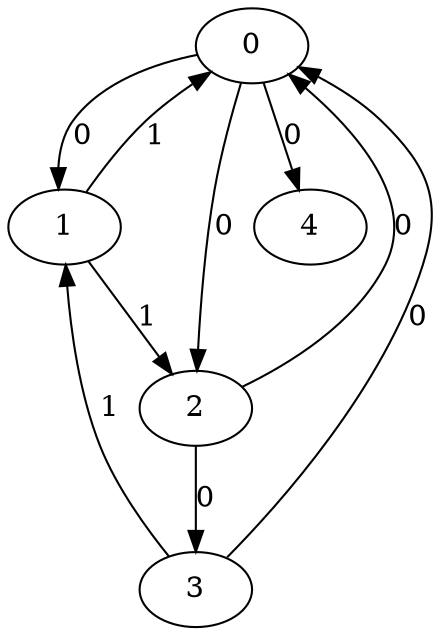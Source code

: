 // Source:2063 Canonical: -1 0 0 -1 0 1 -1 1 -1 -1 0 -1 -1 0 -1 0 1 -1 -1 -1 -1 -1 -1 -1 -1
digraph HRA_from_2063_graph_000 {
  0 -> 1 [label="0"];
  0 -> 2 [label="0"];
  1 -> 0 [label="1"];
  1 -> 2 [label="1"];
  2 -> 0 [label="0"];
  2 -> 3 [label="0"];
  3 -> 0 [label="0"];
  3 -> 1 [label="1"];
  0 -> 4 [label="0"];
}

// Source:2063 Canonical: -1 0 0 -1 0 1 -1 1 -1 -1 0 -1 -1 0 -1 0 1 -1 -1 -1 0 -1 -1 -1 -1
digraph HRA_from_2063_graph_001 {
  0 -> 1 [label="0"];
  0 -> 2 [label="0"];
  1 -> 0 [label="1"];
  1 -> 2 [label="1"];
  2 -> 0 [label="0"];
  2 -> 3 [label="0"];
  3 -> 0 [label="0"];
  3 -> 1 [label="1"];
  0 -> 4 [label="0"];
  4 -> 0 [label="0"];
}

// Source:2063 Canonical: -1 0 0 -1 -1 1 -1 1 -1 0 0 -1 -1 0 -1 0 1 -1 -1 -1 -1 -1 -1 -1 -1
digraph HRA_from_2063_graph_002 {
  0 -> 1 [label="0"];
  0 -> 2 [label="0"];
  1 -> 0 [label="1"];
  1 -> 2 [label="1"];
  2 -> 0 [label="0"];
  2 -> 3 [label="0"];
  3 -> 0 [label="0"];
  3 -> 1 [label="1"];
  1 -> 4 [label="0"];
}

// Source:2063 Canonical: -1 0 0 -1 0 1 -1 1 -1 0 0 -1 -1 0 -1 0 1 -1 -1 -1 -1 -1 -1 -1 -1
digraph HRA_from_2063_graph_003 {
  0 -> 1 [label="0"];
  0 -> 2 [label="0"];
  1 -> 0 [label="1"];
  1 -> 2 [label="1"];
  2 -> 0 [label="0"];
  2 -> 3 [label="0"];
  3 -> 0 [label="0"];
  3 -> 1 [label="1"];
  0 -> 4 [label="0"];
  1 -> 4 [label="0"];
}

// Source:2063 Canonical: -1 0 0 -1 -1 1 -1 1 -1 0 0 -1 -1 0 -1 0 1 -1 -1 -1 0 -1 -1 -1 -1
digraph HRA_from_2063_graph_004 {
  0 -> 1 [label="0"];
  0 -> 2 [label="0"];
  1 -> 0 [label="1"];
  1 -> 2 [label="1"];
  2 -> 0 [label="0"];
  2 -> 3 [label="0"];
  3 -> 0 [label="0"];
  3 -> 1 [label="1"];
  4 -> 0 [label="0"];
  1 -> 4 [label="0"];
}

// Source:2063 Canonical: -1 0 0 -1 0 1 -1 1 -1 0 0 -1 -1 0 -1 0 1 -1 -1 -1 0 -1 -1 -1 -1
digraph HRA_from_2063_graph_005 {
  0 -> 1 [label="0"];
  0 -> 2 [label="0"];
  1 -> 0 [label="1"];
  1 -> 2 [label="1"];
  2 -> 0 [label="0"];
  2 -> 3 [label="0"];
  3 -> 0 [label="0"];
  3 -> 1 [label="1"];
  0 -> 4 [label="0"];
  4 -> 0 [label="0"];
  1 -> 4 [label="0"];
}

// Source:2063 Canonical: -1 0 0 -1 0 1 -1 1 -1 -1 0 -1 -1 0 -1 0 1 -1 -1 -1 -1 0 -1 -1 -1
digraph HRA_from_2063_graph_006 {
  0 -> 1 [label="0"];
  0 -> 2 [label="0"];
  1 -> 0 [label="1"];
  1 -> 2 [label="1"];
  2 -> 0 [label="0"];
  2 -> 3 [label="0"];
  3 -> 0 [label="0"];
  3 -> 1 [label="1"];
  0 -> 4 [label="0"];
  4 -> 1 [label="0"];
}

// Source:2063 Canonical: -1 0 0 -1 0 1 -1 1 -1 -1 0 -1 -1 0 -1 0 1 -1 -1 -1 0 0 -1 -1 -1
digraph HRA_from_2063_graph_007 {
  0 -> 1 [label="0"];
  0 -> 2 [label="0"];
  1 -> 0 [label="1"];
  1 -> 2 [label="1"];
  2 -> 0 [label="0"];
  2 -> 3 [label="0"];
  3 -> 0 [label="0"];
  3 -> 1 [label="1"];
  0 -> 4 [label="0"];
  4 -> 0 [label="0"];
  4 -> 1 [label="0"];
}

// Source:2063 Canonical: -1 0 0 -1 -1 1 -1 1 -1 0 0 -1 -1 0 -1 0 1 -1 -1 -1 -1 0 -1 -1 -1
digraph HRA_from_2063_graph_008 {
  0 -> 1 [label="0"];
  0 -> 2 [label="0"];
  1 -> 0 [label="1"];
  1 -> 2 [label="1"];
  2 -> 0 [label="0"];
  2 -> 3 [label="0"];
  3 -> 0 [label="0"];
  3 -> 1 [label="1"];
  1 -> 4 [label="0"];
  4 -> 1 [label="0"];
}

// Source:2063 Canonical: -1 0 0 -1 0 1 -1 1 -1 0 0 -1 -1 0 -1 0 1 -1 -1 -1 -1 0 -1 -1 -1
digraph HRA_from_2063_graph_009 {
  0 -> 1 [label="0"];
  0 -> 2 [label="0"];
  1 -> 0 [label="1"];
  1 -> 2 [label="1"];
  2 -> 0 [label="0"];
  2 -> 3 [label="0"];
  3 -> 0 [label="0"];
  3 -> 1 [label="1"];
  0 -> 4 [label="0"];
  1 -> 4 [label="0"];
  4 -> 1 [label="0"];
}

// Source:2063 Canonical: -1 0 0 -1 -1 1 -1 1 -1 0 0 -1 -1 0 -1 0 1 -1 -1 -1 0 0 -1 -1 -1
digraph HRA_from_2063_graph_010 {
  0 -> 1 [label="0"];
  0 -> 2 [label="0"];
  1 -> 0 [label="1"];
  1 -> 2 [label="1"];
  2 -> 0 [label="0"];
  2 -> 3 [label="0"];
  3 -> 0 [label="0"];
  3 -> 1 [label="1"];
  4 -> 0 [label="0"];
  1 -> 4 [label="0"];
  4 -> 1 [label="0"];
}

// Source:2063 Canonical: -1 0 0 -1 0 1 -1 1 -1 0 0 -1 -1 0 -1 0 1 -1 -1 -1 0 0 -1 -1 -1
digraph HRA_from_2063_graph_011 {
  0 -> 1 [label="0"];
  0 -> 2 [label="0"];
  1 -> 0 [label="1"];
  1 -> 2 [label="1"];
  2 -> 0 [label="0"];
  2 -> 3 [label="0"];
  3 -> 0 [label="0"];
  3 -> 1 [label="1"];
  0 -> 4 [label="0"];
  4 -> 0 [label="0"];
  1 -> 4 [label="0"];
  4 -> 1 [label="0"];
}

// Source:2063 Canonical: -1 0 0 -1 -1 1 -1 1 -1 -1 0 -1 -1 0 0 0 1 -1 -1 -1 -1 -1 -1 -1 -1
digraph HRA_from_2063_graph_012 {
  0 -> 1 [label="0"];
  0 -> 2 [label="0"];
  1 -> 0 [label="1"];
  1 -> 2 [label="1"];
  2 -> 0 [label="0"];
  2 -> 3 [label="0"];
  3 -> 0 [label="0"];
  3 -> 1 [label="1"];
  2 -> 4 [label="0"];
}

// Source:2063 Canonical: -1 0 0 -1 0 1 -1 1 -1 -1 0 -1 -1 0 0 0 1 -1 -1 -1 -1 -1 -1 -1 -1
digraph HRA_from_2063_graph_013 {
  0 -> 1 [label="0"];
  0 -> 2 [label="0"];
  1 -> 0 [label="1"];
  1 -> 2 [label="1"];
  2 -> 0 [label="0"];
  2 -> 3 [label="0"];
  3 -> 0 [label="0"];
  3 -> 1 [label="1"];
  0 -> 4 [label="0"];
  2 -> 4 [label="0"];
}

// Source:2063 Canonical: -1 0 0 -1 -1 1 -1 1 -1 -1 0 -1 -1 0 0 0 1 -1 -1 -1 0 -1 -1 -1 -1
digraph HRA_from_2063_graph_014 {
  0 -> 1 [label="0"];
  0 -> 2 [label="0"];
  1 -> 0 [label="1"];
  1 -> 2 [label="1"];
  2 -> 0 [label="0"];
  2 -> 3 [label="0"];
  3 -> 0 [label="0"];
  3 -> 1 [label="1"];
  4 -> 0 [label="0"];
  2 -> 4 [label="0"];
}

// Source:2063 Canonical: -1 0 0 -1 0 1 -1 1 -1 -1 0 -1 -1 0 0 0 1 -1 -1 -1 0 -1 -1 -1 -1
digraph HRA_from_2063_graph_015 {
  0 -> 1 [label="0"];
  0 -> 2 [label="0"];
  1 -> 0 [label="1"];
  1 -> 2 [label="1"];
  2 -> 0 [label="0"];
  2 -> 3 [label="0"];
  3 -> 0 [label="0"];
  3 -> 1 [label="1"];
  0 -> 4 [label="0"];
  4 -> 0 [label="0"];
  2 -> 4 [label="0"];
}

// Source:2063 Canonical: -1 0 0 -1 -1 1 -1 1 -1 0 0 -1 -1 0 0 0 1 -1 -1 -1 -1 -1 -1 -1 -1
digraph HRA_from_2063_graph_016 {
  0 -> 1 [label="0"];
  0 -> 2 [label="0"];
  1 -> 0 [label="1"];
  1 -> 2 [label="1"];
  2 -> 0 [label="0"];
  2 -> 3 [label="0"];
  3 -> 0 [label="0"];
  3 -> 1 [label="1"];
  1 -> 4 [label="0"];
  2 -> 4 [label="0"];
}

// Source:2063 Canonical: -1 0 0 -1 0 1 -1 1 -1 0 0 -1 -1 0 0 0 1 -1 -1 -1 -1 -1 -1 -1 -1
digraph HRA_from_2063_graph_017 {
  0 -> 1 [label="0"];
  0 -> 2 [label="0"];
  1 -> 0 [label="1"];
  1 -> 2 [label="1"];
  2 -> 0 [label="0"];
  2 -> 3 [label="0"];
  3 -> 0 [label="0"];
  3 -> 1 [label="1"];
  0 -> 4 [label="0"];
  1 -> 4 [label="0"];
  2 -> 4 [label="0"];
}

// Source:2063 Canonical: -1 0 0 -1 -1 1 -1 1 -1 0 0 -1 -1 0 0 0 1 -1 -1 -1 0 -1 -1 -1 -1
digraph HRA_from_2063_graph_018 {
  0 -> 1 [label="0"];
  0 -> 2 [label="0"];
  1 -> 0 [label="1"];
  1 -> 2 [label="1"];
  2 -> 0 [label="0"];
  2 -> 3 [label="0"];
  3 -> 0 [label="0"];
  3 -> 1 [label="1"];
  4 -> 0 [label="0"];
  1 -> 4 [label="0"];
  2 -> 4 [label="0"];
}

// Source:2063 Canonical: -1 0 0 -1 0 1 -1 1 -1 0 0 -1 -1 0 0 0 1 -1 -1 -1 0 -1 -1 -1 -1
digraph HRA_from_2063_graph_019 {
  0 -> 1 [label="0"];
  0 -> 2 [label="0"];
  1 -> 0 [label="1"];
  1 -> 2 [label="1"];
  2 -> 0 [label="0"];
  2 -> 3 [label="0"];
  3 -> 0 [label="0"];
  3 -> 1 [label="1"];
  0 -> 4 [label="0"];
  4 -> 0 [label="0"];
  1 -> 4 [label="0"];
  2 -> 4 [label="0"];
}

// Source:2063 Canonical: -1 0 0 -1 -1 1 -1 1 -1 -1 0 -1 -1 0 0 0 1 -1 -1 -1 -1 0 -1 -1 -1
digraph HRA_from_2063_graph_020 {
  0 -> 1 [label="0"];
  0 -> 2 [label="0"];
  1 -> 0 [label="1"];
  1 -> 2 [label="1"];
  2 -> 0 [label="0"];
  2 -> 3 [label="0"];
  3 -> 0 [label="0"];
  3 -> 1 [label="1"];
  4 -> 1 [label="0"];
  2 -> 4 [label="0"];
}

// Source:2063 Canonical: -1 0 0 -1 0 1 -1 1 -1 -1 0 -1 -1 0 0 0 1 -1 -1 -1 -1 0 -1 -1 -1
digraph HRA_from_2063_graph_021 {
  0 -> 1 [label="0"];
  0 -> 2 [label="0"];
  1 -> 0 [label="1"];
  1 -> 2 [label="1"];
  2 -> 0 [label="0"];
  2 -> 3 [label="0"];
  3 -> 0 [label="0"];
  3 -> 1 [label="1"];
  0 -> 4 [label="0"];
  4 -> 1 [label="0"];
  2 -> 4 [label="0"];
}

// Source:2063 Canonical: -1 0 0 -1 -1 1 -1 1 -1 -1 0 -1 -1 0 0 0 1 -1 -1 -1 0 0 -1 -1 -1
digraph HRA_from_2063_graph_022 {
  0 -> 1 [label="0"];
  0 -> 2 [label="0"];
  1 -> 0 [label="1"];
  1 -> 2 [label="1"];
  2 -> 0 [label="0"];
  2 -> 3 [label="0"];
  3 -> 0 [label="0"];
  3 -> 1 [label="1"];
  4 -> 0 [label="0"];
  4 -> 1 [label="0"];
  2 -> 4 [label="0"];
}

// Source:2063 Canonical: -1 0 0 -1 0 1 -1 1 -1 -1 0 -1 -1 0 0 0 1 -1 -1 -1 0 0 -1 -1 -1
digraph HRA_from_2063_graph_023 {
  0 -> 1 [label="0"];
  0 -> 2 [label="0"];
  1 -> 0 [label="1"];
  1 -> 2 [label="1"];
  2 -> 0 [label="0"];
  2 -> 3 [label="0"];
  3 -> 0 [label="0"];
  3 -> 1 [label="1"];
  0 -> 4 [label="0"];
  4 -> 0 [label="0"];
  4 -> 1 [label="0"];
  2 -> 4 [label="0"];
}

// Source:2063 Canonical: -1 0 0 -1 -1 1 -1 1 -1 0 0 -1 -1 0 0 0 1 -1 -1 -1 -1 0 -1 -1 -1
digraph HRA_from_2063_graph_024 {
  0 -> 1 [label="0"];
  0 -> 2 [label="0"];
  1 -> 0 [label="1"];
  1 -> 2 [label="1"];
  2 -> 0 [label="0"];
  2 -> 3 [label="0"];
  3 -> 0 [label="0"];
  3 -> 1 [label="1"];
  1 -> 4 [label="0"];
  4 -> 1 [label="0"];
  2 -> 4 [label="0"];
}

// Source:2063 Canonical: -1 0 0 -1 0 1 -1 1 -1 0 0 -1 -1 0 0 0 1 -1 -1 -1 -1 0 -1 -1 -1
digraph HRA_from_2063_graph_025 {
  0 -> 1 [label="0"];
  0 -> 2 [label="0"];
  1 -> 0 [label="1"];
  1 -> 2 [label="1"];
  2 -> 0 [label="0"];
  2 -> 3 [label="0"];
  3 -> 0 [label="0"];
  3 -> 1 [label="1"];
  0 -> 4 [label="0"];
  1 -> 4 [label="0"];
  4 -> 1 [label="0"];
  2 -> 4 [label="0"];
}

// Source:2063 Canonical: -1 0 0 -1 -1 1 -1 1 -1 0 0 -1 -1 0 0 0 1 -1 -1 -1 0 0 -1 -1 -1
digraph HRA_from_2063_graph_026 {
  0 -> 1 [label="0"];
  0 -> 2 [label="0"];
  1 -> 0 [label="1"];
  1 -> 2 [label="1"];
  2 -> 0 [label="0"];
  2 -> 3 [label="0"];
  3 -> 0 [label="0"];
  3 -> 1 [label="1"];
  4 -> 0 [label="0"];
  1 -> 4 [label="0"];
  4 -> 1 [label="0"];
  2 -> 4 [label="0"];
}

// Source:2063 Canonical: -1 0 0 -1 0 1 -1 1 -1 0 0 -1 -1 0 0 0 1 -1 -1 -1 0 0 -1 -1 -1
digraph HRA_from_2063_graph_027 {
  0 -> 1 [label="0"];
  0 -> 2 [label="0"];
  1 -> 0 [label="1"];
  1 -> 2 [label="1"];
  2 -> 0 [label="0"];
  2 -> 3 [label="0"];
  3 -> 0 [label="0"];
  3 -> 1 [label="1"];
  0 -> 4 [label="0"];
  4 -> 0 [label="0"];
  1 -> 4 [label="0"];
  4 -> 1 [label="0"];
  2 -> 4 [label="0"];
}

// Source:2063 Canonical: -1 0 0 -1 0 1 -1 1 -1 -1 0 -1 -1 0 -1 0 1 -1 -1 -1 -1 -1 0 -1 -1
digraph HRA_from_2063_graph_028 {
  0 -> 1 [label="0"];
  0 -> 2 [label="0"];
  1 -> 0 [label="1"];
  1 -> 2 [label="1"];
  2 -> 0 [label="0"];
  2 -> 3 [label="0"];
  3 -> 0 [label="0"];
  3 -> 1 [label="1"];
  0 -> 4 [label="0"];
  4 -> 2 [label="0"];
}

// Source:2063 Canonical: -1 0 0 -1 0 1 -1 1 -1 -1 0 -1 -1 0 -1 0 1 -1 -1 -1 0 -1 0 -1 -1
digraph HRA_from_2063_graph_029 {
  0 -> 1 [label="0"];
  0 -> 2 [label="0"];
  1 -> 0 [label="1"];
  1 -> 2 [label="1"];
  2 -> 0 [label="0"];
  2 -> 3 [label="0"];
  3 -> 0 [label="0"];
  3 -> 1 [label="1"];
  0 -> 4 [label="0"];
  4 -> 0 [label="0"];
  4 -> 2 [label="0"];
}

// Source:2063 Canonical: -1 0 0 -1 -1 1 -1 1 -1 0 0 -1 -1 0 -1 0 1 -1 -1 -1 -1 -1 0 -1 -1
digraph HRA_from_2063_graph_030 {
  0 -> 1 [label="0"];
  0 -> 2 [label="0"];
  1 -> 0 [label="1"];
  1 -> 2 [label="1"];
  2 -> 0 [label="0"];
  2 -> 3 [label="0"];
  3 -> 0 [label="0"];
  3 -> 1 [label="1"];
  1 -> 4 [label="0"];
  4 -> 2 [label="0"];
}

// Source:2063 Canonical: -1 0 0 -1 0 1 -1 1 -1 0 0 -1 -1 0 -1 0 1 -1 -1 -1 -1 -1 0 -1 -1
digraph HRA_from_2063_graph_031 {
  0 -> 1 [label="0"];
  0 -> 2 [label="0"];
  1 -> 0 [label="1"];
  1 -> 2 [label="1"];
  2 -> 0 [label="0"];
  2 -> 3 [label="0"];
  3 -> 0 [label="0"];
  3 -> 1 [label="1"];
  0 -> 4 [label="0"];
  1 -> 4 [label="0"];
  4 -> 2 [label="0"];
}

// Source:2063 Canonical: -1 0 0 -1 -1 1 -1 1 -1 0 0 -1 -1 0 -1 0 1 -1 -1 -1 0 -1 0 -1 -1
digraph HRA_from_2063_graph_032 {
  0 -> 1 [label="0"];
  0 -> 2 [label="0"];
  1 -> 0 [label="1"];
  1 -> 2 [label="1"];
  2 -> 0 [label="0"];
  2 -> 3 [label="0"];
  3 -> 0 [label="0"];
  3 -> 1 [label="1"];
  4 -> 0 [label="0"];
  1 -> 4 [label="0"];
  4 -> 2 [label="0"];
}

// Source:2063 Canonical: -1 0 0 -1 0 1 -1 1 -1 0 0 -1 -1 0 -1 0 1 -1 -1 -1 0 -1 0 -1 -1
digraph HRA_from_2063_graph_033 {
  0 -> 1 [label="0"];
  0 -> 2 [label="0"];
  1 -> 0 [label="1"];
  1 -> 2 [label="1"];
  2 -> 0 [label="0"];
  2 -> 3 [label="0"];
  3 -> 0 [label="0"];
  3 -> 1 [label="1"];
  0 -> 4 [label="0"];
  4 -> 0 [label="0"];
  1 -> 4 [label="0"];
  4 -> 2 [label="0"];
}

// Source:2063 Canonical: -1 0 0 -1 0 1 -1 1 -1 -1 0 -1 -1 0 -1 0 1 -1 -1 -1 -1 0 0 -1 -1
digraph HRA_from_2063_graph_034 {
  0 -> 1 [label="0"];
  0 -> 2 [label="0"];
  1 -> 0 [label="1"];
  1 -> 2 [label="1"];
  2 -> 0 [label="0"];
  2 -> 3 [label="0"];
  3 -> 0 [label="0"];
  3 -> 1 [label="1"];
  0 -> 4 [label="0"];
  4 -> 1 [label="0"];
  4 -> 2 [label="0"];
}

// Source:2063 Canonical: -1 0 0 -1 0 1 -1 1 -1 -1 0 -1 -1 0 -1 0 1 -1 -1 -1 0 0 0 -1 -1
digraph HRA_from_2063_graph_035 {
  0 -> 1 [label="0"];
  0 -> 2 [label="0"];
  1 -> 0 [label="1"];
  1 -> 2 [label="1"];
  2 -> 0 [label="0"];
  2 -> 3 [label="0"];
  3 -> 0 [label="0"];
  3 -> 1 [label="1"];
  0 -> 4 [label="0"];
  4 -> 0 [label="0"];
  4 -> 1 [label="0"];
  4 -> 2 [label="0"];
}

// Source:2063 Canonical: -1 0 0 -1 -1 1 -1 1 -1 0 0 -1 -1 0 -1 0 1 -1 -1 -1 -1 0 0 -1 -1
digraph HRA_from_2063_graph_036 {
  0 -> 1 [label="0"];
  0 -> 2 [label="0"];
  1 -> 0 [label="1"];
  1 -> 2 [label="1"];
  2 -> 0 [label="0"];
  2 -> 3 [label="0"];
  3 -> 0 [label="0"];
  3 -> 1 [label="1"];
  1 -> 4 [label="0"];
  4 -> 1 [label="0"];
  4 -> 2 [label="0"];
}

// Source:2063 Canonical: -1 0 0 -1 0 1 -1 1 -1 0 0 -1 -1 0 -1 0 1 -1 -1 -1 -1 0 0 -1 -1
digraph HRA_from_2063_graph_037 {
  0 -> 1 [label="0"];
  0 -> 2 [label="0"];
  1 -> 0 [label="1"];
  1 -> 2 [label="1"];
  2 -> 0 [label="0"];
  2 -> 3 [label="0"];
  3 -> 0 [label="0"];
  3 -> 1 [label="1"];
  0 -> 4 [label="0"];
  1 -> 4 [label="0"];
  4 -> 1 [label="0"];
  4 -> 2 [label="0"];
}

// Source:2063 Canonical: -1 0 0 -1 -1 1 -1 1 -1 0 0 -1 -1 0 -1 0 1 -1 -1 -1 0 0 0 -1 -1
digraph HRA_from_2063_graph_038 {
  0 -> 1 [label="0"];
  0 -> 2 [label="0"];
  1 -> 0 [label="1"];
  1 -> 2 [label="1"];
  2 -> 0 [label="0"];
  2 -> 3 [label="0"];
  3 -> 0 [label="0"];
  3 -> 1 [label="1"];
  4 -> 0 [label="0"];
  1 -> 4 [label="0"];
  4 -> 1 [label="0"];
  4 -> 2 [label="0"];
}

// Source:2063 Canonical: -1 0 0 -1 0 1 -1 1 -1 0 0 -1 -1 0 -1 0 1 -1 -1 -1 0 0 0 -1 -1
digraph HRA_from_2063_graph_039 {
  0 -> 1 [label="0"];
  0 -> 2 [label="0"];
  1 -> 0 [label="1"];
  1 -> 2 [label="1"];
  2 -> 0 [label="0"];
  2 -> 3 [label="0"];
  3 -> 0 [label="0"];
  3 -> 1 [label="1"];
  0 -> 4 [label="0"];
  4 -> 0 [label="0"];
  1 -> 4 [label="0"];
  4 -> 1 [label="0"];
  4 -> 2 [label="0"];
}

// Source:2063 Canonical: -1 0 0 -1 -1 1 -1 1 -1 -1 0 -1 -1 0 0 0 1 -1 -1 -1 -1 -1 0 -1 -1
digraph HRA_from_2063_graph_040 {
  0 -> 1 [label="0"];
  0 -> 2 [label="0"];
  1 -> 0 [label="1"];
  1 -> 2 [label="1"];
  2 -> 0 [label="0"];
  2 -> 3 [label="0"];
  3 -> 0 [label="0"];
  3 -> 1 [label="1"];
  2 -> 4 [label="0"];
  4 -> 2 [label="0"];
}

// Source:2063 Canonical: -1 0 0 -1 0 1 -1 1 -1 -1 0 -1 -1 0 0 0 1 -1 -1 -1 -1 -1 0 -1 -1
digraph HRA_from_2063_graph_041 {
  0 -> 1 [label="0"];
  0 -> 2 [label="0"];
  1 -> 0 [label="1"];
  1 -> 2 [label="1"];
  2 -> 0 [label="0"];
  2 -> 3 [label="0"];
  3 -> 0 [label="0"];
  3 -> 1 [label="1"];
  0 -> 4 [label="0"];
  2 -> 4 [label="0"];
  4 -> 2 [label="0"];
}

// Source:2063 Canonical: -1 0 0 -1 -1 1 -1 1 -1 -1 0 -1 -1 0 0 0 1 -1 -1 -1 0 -1 0 -1 -1
digraph HRA_from_2063_graph_042 {
  0 -> 1 [label="0"];
  0 -> 2 [label="0"];
  1 -> 0 [label="1"];
  1 -> 2 [label="1"];
  2 -> 0 [label="0"];
  2 -> 3 [label="0"];
  3 -> 0 [label="0"];
  3 -> 1 [label="1"];
  4 -> 0 [label="0"];
  2 -> 4 [label="0"];
  4 -> 2 [label="0"];
}

// Source:2063 Canonical: -1 0 0 -1 0 1 -1 1 -1 -1 0 -1 -1 0 0 0 1 -1 -1 -1 0 -1 0 -1 -1
digraph HRA_from_2063_graph_043 {
  0 -> 1 [label="0"];
  0 -> 2 [label="0"];
  1 -> 0 [label="1"];
  1 -> 2 [label="1"];
  2 -> 0 [label="0"];
  2 -> 3 [label="0"];
  3 -> 0 [label="0"];
  3 -> 1 [label="1"];
  0 -> 4 [label="0"];
  4 -> 0 [label="0"];
  2 -> 4 [label="0"];
  4 -> 2 [label="0"];
}

// Source:2063 Canonical: -1 0 0 -1 -1 1 -1 1 -1 0 0 -1 -1 0 0 0 1 -1 -1 -1 -1 -1 0 -1 -1
digraph HRA_from_2063_graph_044 {
  0 -> 1 [label="0"];
  0 -> 2 [label="0"];
  1 -> 0 [label="1"];
  1 -> 2 [label="1"];
  2 -> 0 [label="0"];
  2 -> 3 [label="0"];
  3 -> 0 [label="0"];
  3 -> 1 [label="1"];
  1 -> 4 [label="0"];
  2 -> 4 [label="0"];
  4 -> 2 [label="0"];
}

// Source:2063 Canonical: -1 0 0 -1 0 1 -1 1 -1 0 0 -1 -1 0 0 0 1 -1 -1 -1 -1 -1 0 -1 -1
digraph HRA_from_2063_graph_045 {
  0 -> 1 [label="0"];
  0 -> 2 [label="0"];
  1 -> 0 [label="1"];
  1 -> 2 [label="1"];
  2 -> 0 [label="0"];
  2 -> 3 [label="0"];
  3 -> 0 [label="0"];
  3 -> 1 [label="1"];
  0 -> 4 [label="0"];
  1 -> 4 [label="0"];
  2 -> 4 [label="0"];
  4 -> 2 [label="0"];
}

// Source:2063 Canonical: -1 0 0 -1 -1 1 -1 1 -1 0 0 -1 -1 0 0 0 1 -1 -1 -1 0 -1 0 -1 -1
digraph HRA_from_2063_graph_046 {
  0 -> 1 [label="0"];
  0 -> 2 [label="0"];
  1 -> 0 [label="1"];
  1 -> 2 [label="1"];
  2 -> 0 [label="0"];
  2 -> 3 [label="0"];
  3 -> 0 [label="0"];
  3 -> 1 [label="1"];
  4 -> 0 [label="0"];
  1 -> 4 [label="0"];
  2 -> 4 [label="0"];
  4 -> 2 [label="0"];
}

// Source:2063 Canonical: -1 0 0 -1 0 1 -1 1 -1 0 0 -1 -1 0 0 0 1 -1 -1 -1 0 -1 0 -1 -1
digraph HRA_from_2063_graph_047 {
  0 -> 1 [label="0"];
  0 -> 2 [label="0"];
  1 -> 0 [label="1"];
  1 -> 2 [label="1"];
  2 -> 0 [label="0"];
  2 -> 3 [label="0"];
  3 -> 0 [label="0"];
  3 -> 1 [label="1"];
  0 -> 4 [label="0"];
  4 -> 0 [label="0"];
  1 -> 4 [label="0"];
  2 -> 4 [label="0"];
  4 -> 2 [label="0"];
}

// Source:2063 Canonical: -1 0 0 -1 -1 1 -1 1 -1 -1 0 -1 -1 0 0 0 1 -1 -1 -1 -1 0 0 -1 -1
digraph HRA_from_2063_graph_048 {
  0 -> 1 [label="0"];
  0 -> 2 [label="0"];
  1 -> 0 [label="1"];
  1 -> 2 [label="1"];
  2 -> 0 [label="0"];
  2 -> 3 [label="0"];
  3 -> 0 [label="0"];
  3 -> 1 [label="1"];
  4 -> 1 [label="0"];
  2 -> 4 [label="0"];
  4 -> 2 [label="0"];
}

// Source:2063 Canonical: -1 0 0 -1 0 1 -1 1 -1 -1 0 -1 -1 0 0 0 1 -1 -1 -1 -1 0 0 -1 -1
digraph HRA_from_2063_graph_049 {
  0 -> 1 [label="0"];
  0 -> 2 [label="0"];
  1 -> 0 [label="1"];
  1 -> 2 [label="1"];
  2 -> 0 [label="0"];
  2 -> 3 [label="0"];
  3 -> 0 [label="0"];
  3 -> 1 [label="1"];
  0 -> 4 [label="0"];
  4 -> 1 [label="0"];
  2 -> 4 [label="0"];
  4 -> 2 [label="0"];
}

// Source:2063 Canonical: -1 0 0 -1 -1 1 -1 1 -1 -1 0 -1 -1 0 0 0 1 -1 -1 -1 0 0 0 -1 -1
digraph HRA_from_2063_graph_050 {
  0 -> 1 [label="0"];
  0 -> 2 [label="0"];
  1 -> 0 [label="1"];
  1 -> 2 [label="1"];
  2 -> 0 [label="0"];
  2 -> 3 [label="0"];
  3 -> 0 [label="0"];
  3 -> 1 [label="1"];
  4 -> 0 [label="0"];
  4 -> 1 [label="0"];
  2 -> 4 [label="0"];
  4 -> 2 [label="0"];
}

// Source:2063 Canonical: -1 0 0 -1 0 1 -1 1 -1 -1 0 -1 -1 0 0 0 1 -1 -1 -1 0 0 0 -1 -1
digraph HRA_from_2063_graph_051 {
  0 -> 1 [label="0"];
  0 -> 2 [label="0"];
  1 -> 0 [label="1"];
  1 -> 2 [label="1"];
  2 -> 0 [label="0"];
  2 -> 3 [label="0"];
  3 -> 0 [label="0"];
  3 -> 1 [label="1"];
  0 -> 4 [label="0"];
  4 -> 0 [label="0"];
  4 -> 1 [label="0"];
  2 -> 4 [label="0"];
  4 -> 2 [label="0"];
}

// Source:2063 Canonical: -1 0 0 -1 -1 1 -1 1 -1 0 0 -1 -1 0 0 0 1 -1 -1 -1 -1 0 0 -1 -1
digraph HRA_from_2063_graph_052 {
  0 -> 1 [label="0"];
  0 -> 2 [label="0"];
  1 -> 0 [label="1"];
  1 -> 2 [label="1"];
  2 -> 0 [label="0"];
  2 -> 3 [label="0"];
  3 -> 0 [label="0"];
  3 -> 1 [label="1"];
  1 -> 4 [label="0"];
  4 -> 1 [label="0"];
  2 -> 4 [label="0"];
  4 -> 2 [label="0"];
}

// Source:2063 Canonical: -1 0 0 -1 0 1 -1 1 -1 0 0 -1 -1 0 0 0 1 -1 -1 -1 -1 0 0 -1 -1
digraph HRA_from_2063_graph_053 {
  0 -> 1 [label="0"];
  0 -> 2 [label="0"];
  1 -> 0 [label="1"];
  1 -> 2 [label="1"];
  2 -> 0 [label="0"];
  2 -> 3 [label="0"];
  3 -> 0 [label="0"];
  3 -> 1 [label="1"];
  0 -> 4 [label="0"];
  1 -> 4 [label="0"];
  4 -> 1 [label="0"];
  2 -> 4 [label="0"];
  4 -> 2 [label="0"];
}

// Source:2063 Canonical: -1 0 0 -1 -1 1 -1 1 -1 0 0 -1 -1 0 0 0 1 -1 -1 -1 0 0 0 -1 -1
digraph HRA_from_2063_graph_054 {
  0 -> 1 [label="0"];
  0 -> 2 [label="0"];
  1 -> 0 [label="1"];
  1 -> 2 [label="1"];
  2 -> 0 [label="0"];
  2 -> 3 [label="0"];
  3 -> 0 [label="0"];
  3 -> 1 [label="1"];
  4 -> 0 [label="0"];
  1 -> 4 [label="0"];
  4 -> 1 [label="0"];
  2 -> 4 [label="0"];
  4 -> 2 [label="0"];
}

// Source:2063 Canonical: -1 0 0 -1 0 1 -1 1 -1 0 0 -1 -1 0 0 0 1 -1 -1 -1 0 0 0 -1 -1
digraph HRA_from_2063_graph_055 {
  0 -> 1 [label="0"];
  0 -> 2 [label="0"];
  1 -> 0 [label="1"];
  1 -> 2 [label="1"];
  2 -> 0 [label="0"];
  2 -> 3 [label="0"];
  3 -> 0 [label="0"];
  3 -> 1 [label="1"];
  0 -> 4 [label="0"];
  4 -> 0 [label="0"];
  1 -> 4 [label="0"];
  4 -> 1 [label="0"];
  2 -> 4 [label="0"];
  4 -> 2 [label="0"];
}

// Source:2063 Canonical: -1 0 0 -1 -1 1 -1 1 -1 -1 0 -1 -1 0 -1 0 1 -1 -1 0 -1 -1 -1 -1 -1
digraph HRA_from_2063_graph_056 {
  0 -> 1 [label="0"];
  0 -> 2 [label="0"];
  1 -> 0 [label="1"];
  1 -> 2 [label="1"];
  2 -> 0 [label="0"];
  2 -> 3 [label="0"];
  3 -> 0 [label="0"];
  3 -> 1 [label="1"];
  3 -> 4 [label="0"];
}

// Source:2063 Canonical: -1 0 0 -1 0 1 -1 1 -1 -1 0 -1 -1 0 -1 0 1 -1 -1 0 -1 -1 -1 -1 -1
digraph HRA_from_2063_graph_057 {
  0 -> 1 [label="0"];
  0 -> 2 [label="0"];
  1 -> 0 [label="1"];
  1 -> 2 [label="1"];
  2 -> 0 [label="0"];
  2 -> 3 [label="0"];
  3 -> 0 [label="0"];
  3 -> 1 [label="1"];
  0 -> 4 [label="0"];
  3 -> 4 [label="0"];
}

// Source:2063 Canonical: -1 0 0 -1 -1 1 -1 1 -1 -1 0 -1 -1 0 -1 0 1 -1 -1 0 0 -1 -1 -1 -1
digraph HRA_from_2063_graph_058 {
  0 -> 1 [label="0"];
  0 -> 2 [label="0"];
  1 -> 0 [label="1"];
  1 -> 2 [label="1"];
  2 -> 0 [label="0"];
  2 -> 3 [label="0"];
  3 -> 0 [label="0"];
  3 -> 1 [label="1"];
  4 -> 0 [label="0"];
  3 -> 4 [label="0"];
}

// Source:2063 Canonical: -1 0 0 -1 0 1 -1 1 -1 -1 0 -1 -1 0 -1 0 1 -1 -1 0 0 -1 -1 -1 -1
digraph HRA_from_2063_graph_059 {
  0 -> 1 [label="0"];
  0 -> 2 [label="0"];
  1 -> 0 [label="1"];
  1 -> 2 [label="1"];
  2 -> 0 [label="0"];
  2 -> 3 [label="0"];
  3 -> 0 [label="0"];
  3 -> 1 [label="1"];
  0 -> 4 [label="0"];
  4 -> 0 [label="0"];
  3 -> 4 [label="0"];
}

// Source:2063 Canonical: -1 0 0 -1 -1 1 -1 1 -1 0 0 -1 -1 0 -1 0 1 -1 -1 0 -1 -1 -1 -1 -1
digraph HRA_from_2063_graph_060 {
  0 -> 1 [label="0"];
  0 -> 2 [label="0"];
  1 -> 0 [label="1"];
  1 -> 2 [label="1"];
  2 -> 0 [label="0"];
  2 -> 3 [label="0"];
  3 -> 0 [label="0"];
  3 -> 1 [label="1"];
  1 -> 4 [label="0"];
  3 -> 4 [label="0"];
}

// Source:2063 Canonical: -1 0 0 -1 0 1 -1 1 -1 0 0 -1 -1 0 -1 0 1 -1 -1 0 -1 -1 -1 -1 -1
digraph HRA_from_2063_graph_061 {
  0 -> 1 [label="0"];
  0 -> 2 [label="0"];
  1 -> 0 [label="1"];
  1 -> 2 [label="1"];
  2 -> 0 [label="0"];
  2 -> 3 [label="0"];
  3 -> 0 [label="0"];
  3 -> 1 [label="1"];
  0 -> 4 [label="0"];
  1 -> 4 [label="0"];
  3 -> 4 [label="0"];
}

// Source:2063 Canonical: -1 0 0 -1 -1 1 -1 1 -1 0 0 -1 -1 0 -1 0 1 -1 -1 0 0 -1 -1 -1 -1
digraph HRA_from_2063_graph_062 {
  0 -> 1 [label="0"];
  0 -> 2 [label="0"];
  1 -> 0 [label="1"];
  1 -> 2 [label="1"];
  2 -> 0 [label="0"];
  2 -> 3 [label="0"];
  3 -> 0 [label="0"];
  3 -> 1 [label="1"];
  4 -> 0 [label="0"];
  1 -> 4 [label="0"];
  3 -> 4 [label="0"];
}

// Source:2063 Canonical: -1 0 0 -1 0 1 -1 1 -1 0 0 -1 -1 0 -1 0 1 -1 -1 0 0 -1 -1 -1 -1
digraph HRA_from_2063_graph_063 {
  0 -> 1 [label="0"];
  0 -> 2 [label="0"];
  1 -> 0 [label="1"];
  1 -> 2 [label="1"];
  2 -> 0 [label="0"];
  2 -> 3 [label="0"];
  3 -> 0 [label="0"];
  3 -> 1 [label="1"];
  0 -> 4 [label="0"];
  4 -> 0 [label="0"];
  1 -> 4 [label="0"];
  3 -> 4 [label="0"];
}

// Source:2063 Canonical: -1 0 0 -1 -1 1 -1 1 -1 -1 0 -1 -1 0 -1 0 1 -1 -1 0 -1 0 -1 -1 -1
digraph HRA_from_2063_graph_064 {
  0 -> 1 [label="0"];
  0 -> 2 [label="0"];
  1 -> 0 [label="1"];
  1 -> 2 [label="1"];
  2 -> 0 [label="0"];
  2 -> 3 [label="0"];
  3 -> 0 [label="0"];
  3 -> 1 [label="1"];
  4 -> 1 [label="0"];
  3 -> 4 [label="0"];
}

// Source:2063 Canonical: -1 0 0 -1 0 1 -1 1 -1 -1 0 -1 -1 0 -1 0 1 -1 -1 0 -1 0 -1 -1 -1
digraph HRA_from_2063_graph_065 {
  0 -> 1 [label="0"];
  0 -> 2 [label="0"];
  1 -> 0 [label="1"];
  1 -> 2 [label="1"];
  2 -> 0 [label="0"];
  2 -> 3 [label="0"];
  3 -> 0 [label="0"];
  3 -> 1 [label="1"];
  0 -> 4 [label="0"];
  4 -> 1 [label="0"];
  3 -> 4 [label="0"];
}

// Source:2063 Canonical: -1 0 0 -1 -1 1 -1 1 -1 -1 0 -1 -1 0 -1 0 1 -1 -1 0 0 0 -1 -1 -1
digraph HRA_from_2063_graph_066 {
  0 -> 1 [label="0"];
  0 -> 2 [label="0"];
  1 -> 0 [label="1"];
  1 -> 2 [label="1"];
  2 -> 0 [label="0"];
  2 -> 3 [label="0"];
  3 -> 0 [label="0"];
  3 -> 1 [label="1"];
  4 -> 0 [label="0"];
  4 -> 1 [label="0"];
  3 -> 4 [label="0"];
}

// Source:2063 Canonical: -1 0 0 -1 0 1 -1 1 -1 -1 0 -1 -1 0 -1 0 1 -1 -1 0 0 0 -1 -1 -1
digraph HRA_from_2063_graph_067 {
  0 -> 1 [label="0"];
  0 -> 2 [label="0"];
  1 -> 0 [label="1"];
  1 -> 2 [label="1"];
  2 -> 0 [label="0"];
  2 -> 3 [label="0"];
  3 -> 0 [label="0"];
  3 -> 1 [label="1"];
  0 -> 4 [label="0"];
  4 -> 0 [label="0"];
  4 -> 1 [label="0"];
  3 -> 4 [label="0"];
}

// Source:2063 Canonical: -1 0 0 -1 -1 1 -1 1 -1 0 0 -1 -1 0 -1 0 1 -1 -1 0 -1 0 -1 -1 -1
digraph HRA_from_2063_graph_068 {
  0 -> 1 [label="0"];
  0 -> 2 [label="0"];
  1 -> 0 [label="1"];
  1 -> 2 [label="1"];
  2 -> 0 [label="0"];
  2 -> 3 [label="0"];
  3 -> 0 [label="0"];
  3 -> 1 [label="1"];
  1 -> 4 [label="0"];
  4 -> 1 [label="0"];
  3 -> 4 [label="0"];
}

// Source:2063 Canonical: -1 0 0 -1 0 1 -1 1 -1 0 0 -1 -1 0 -1 0 1 -1 -1 0 -1 0 -1 -1 -1
digraph HRA_from_2063_graph_069 {
  0 -> 1 [label="0"];
  0 -> 2 [label="0"];
  1 -> 0 [label="1"];
  1 -> 2 [label="1"];
  2 -> 0 [label="0"];
  2 -> 3 [label="0"];
  3 -> 0 [label="0"];
  3 -> 1 [label="1"];
  0 -> 4 [label="0"];
  1 -> 4 [label="0"];
  4 -> 1 [label="0"];
  3 -> 4 [label="0"];
}

// Source:2063 Canonical: -1 0 0 -1 -1 1 -1 1 -1 0 0 -1 -1 0 -1 0 1 -1 -1 0 0 0 -1 -1 -1
digraph HRA_from_2063_graph_070 {
  0 -> 1 [label="0"];
  0 -> 2 [label="0"];
  1 -> 0 [label="1"];
  1 -> 2 [label="1"];
  2 -> 0 [label="0"];
  2 -> 3 [label="0"];
  3 -> 0 [label="0"];
  3 -> 1 [label="1"];
  4 -> 0 [label="0"];
  1 -> 4 [label="0"];
  4 -> 1 [label="0"];
  3 -> 4 [label="0"];
}

// Source:2063 Canonical: -1 0 0 -1 0 1 -1 1 -1 0 0 -1 -1 0 -1 0 1 -1 -1 0 0 0 -1 -1 -1
digraph HRA_from_2063_graph_071 {
  0 -> 1 [label="0"];
  0 -> 2 [label="0"];
  1 -> 0 [label="1"];
  1 -> 2 [label="1"];
  2 -> 0 [label="0"];
  2 -> 3 [label="0"];
  3 -> 0 [label="0"];
  3 -> 1 [label="1"];
  0 -> 4 [label="0"];
  4 -> 0 [label="0"];
  1 -> 4 [label="0"];
  4 -> 1 [label="0"];
  3 -> 4 [label="0"];
}

// Source:2063 Canonical: -1 0 0 -1 -1 1 -1 1 -1 -1 0 -1 -1 0 0 0 1 -1 -1 0 -1 -1 -1 -1 -1
digraph HRA_from_2063_graph_072 {
  0 -> 1 [label="0"];
  0 -> 2 [label="0"];
  1 -> 0 [label="1"];
  1 -> 2 [label="1"];
  2 -> 0 [label="0"];
  2 -> 3 [label="0"];
  3 -> 0 [label="0"];
  3 -> 1 [label="1"];
  2 -> 4 [label="0"];
  3 -> 4 [label="0"];
}

// Source:2063 Canonical: -1 0 0 -1 0 1 -1 1 -1 -1 0 -1 -1 0 0 0 1 -1 -1 0 -1 -1 -1 -1 -1
digraph HRA_from_2063_graph_073 {
  0 -> 1 [label="0"];
  0 -> 2 [label="0"];
  1 -> 0 [label="1"];
  1 -> 2 [label="1"];
  2 -> 0 [label="0"];
  2 -> 3 [label="0"];
  3 -> 0 [label="0"];
  3 -> 1 [label="1"];
  0 -> 4 [label="0"];
  2 -> 4 [label="0"];
  3 -> 4 [label="0"];
}

// Source:2063 Canonical: -1 0 0 -1 -1 1 -1 1 -1 -1 0 -1 -1 0 0 0 1 -1 -1 0 0 -1 -1 -1 -1
digraph HRA_from_2063_graph_074 {
  0 -> 1 [label="0"];
  0 -> 2 [label="0"];
  1 -> 0 [label="1"];
  1 -> 2 [label="1"];
  2 -> 0 [label="0"];
  2 -> 3 [label="0"];
  3 -> 0 [label="0"];
  3 -> 1 [label="1"];
  4 -> 0 [label="0"];
  2 -> 4 [label="0"];
  3 -> 4 [label="0"];
}

// Source:2063 Canonical: -1 0 0 -1 0 1 -1 1 -1 -1 0 -1 -1 0 0 0 1 -1 -1 0 0 -1 -1 -1 -1
digraph HRA_from_2063_graph_075 {
  0 -> 1 [label="0"];
  0 -> 2 [label="0"];
  1 -> 0 [label="1"];
  1 -> 2 [label="1"];
  2 -> 0 [label="0"];
  2 -> 3 [label="0"];
  3 -> 0 [label="0"];
  3 -> 1 [label="1"];
  0 -> 4 [label="0"];
  4 -> 0 [label="0"];
  2 -> 4 [label="0"];
  3 -> 4 [label="0"];
}

// Source:2063 Canonical: -1 0 0 -1 -1 1 -1 1 -1 0 0 -1 -1 0 0 0 1 -1 -1 0 -1 -1 -1 -1 -1
digraph HRA_from_2063_graph_076 {
  0 -> 1 [label="0"];
  0 -> 2 [label="0"];
  1 -> 0 [label="1"];
  1 -> 2 [label="1"];
  2 -> 0 [label="0"];
  2 -> 3 [label="0"];
  3 -> 0 [label="0"];
  3 -> 1 [label="1"];
  1 -> 4 [label="0"];
  2 -> 4 [label="0"];
  3 -> 4 [label="0"];
}

// Source:2063 Canonical: -1 0 0 -1 0 1 -1 1 -1 0 0 -1 -1 0 0 0 1 -1 -1 0 -1 -1 -1 -1 -1
digraph HRA_from_2063_graph_077 {
  0 -> 1 [label="0"];
  0 -> 2 [label="0"];
  1 -> 0 [label="1"];
  1 -> 2 [label="1"];
  2 -> 0 [label="0"];
  2 -> 3 [label="0"];
  3 -> 0 [label="0"];
  3 -> 1 [label="1"];
  0 -> 4 [label="0"];
  1 -> 4 [label="0"];
  2 -> 4 [label="0"];
  3 -> 4 [label="0"];
}

// Source:2063 Canonical: -1 0 0 -1 -1 1 -1 1 -1 0 0 -1 -1 0 0 0 1 -1 -1 0 0 -1 -1 -1 -1
digraph HRA_from_2063_graph_078 {
  0 -> 1 [label="0"];
  0 -> 2 [label="0"];
  1 -> 0 [label="1"];
  1 -> 2 [label="1"];
  2 -> 0 [label="0"];
  2 -> 3 [label="0"];
  3 -> 0 [label="0"];
  3 -> 1 [label="1"];
  4 -> 0 [label="0"];
  1 -> 4 [label="0"];
  2 -> 4 [label="0"];
  3 -> 4 [label="0"];
}

// Source:2063 Canonical: -1 0 0 -1 0 1 -1 1 -1 0 0 -1 -1 0 0 0 1 -1 -1 0 0 -1 -1 -1 -1
digraph HRA_from_2063_graph_079 {
  0 -> 1 [label="0"];
  0 -> 2 [label="0"];
  1 -> 0 [label="1"];
  1 -> 2 [label="1"];
  2 -> 0 [label="0"];
  2 -> 3 [label="0"];
  3 -> 0 [label="0"];
  3 -> 1 [label="1"];
  0 -> 4 [label="0"];
  4 -> 0 [label="0"];
  1 -> 4 [label="0"];
  2 -> 4 [label="0"];
  3 -> 4 [label="0"];
}

// Source:2063 Canonical: -1 0 0 -1 -1 1 -1 1 -1 -1 0 -1 -1 0 0 0 1 -1 -1 0 -1 0 -1 -1 -1
digraph HRA_from_2063_graph_080 {
  0 -> 1 [label="0"];
  0 -> 2 [label="0"];
  1 -> 0 [label="1"];
  1 -> 2 [label="1"];
  2 -> 0 [label="0"];
  2 -> 3 [label="0"];
  3 -> 0 [label="0"];
  3 -> 1 [label="1"];
  4 -> 1 [label="0"];
  2 -> 4 [label="0"];
  3 -> 4 [label="0"];
}

// Source:2063 Canonical: -1 0 0 -1 0 1 -1 1 -1 -1 0 -1 -1 0 0 0 1 -1 -1 0 -1 0 -1 -1 -1
digraph HRA_from_2063_graph_081 {
  0 -> 1 [label="0"];
  0 -> 2 [label="0"];
  1 -> 0 [label="1"];
  1 -> 2 [label="1"];
  2 -> 0 [label="0"];
  2 -> 3 [label="0"];
  3 -> 0 [label="0"];
  3 -> 1 [label="1"];
  0 -> 4 [label="0"];
  4 -> 1 [label="0"];
  2 -> 4 [label="0"];
  3 -> 4 [label="0"];
}

// Source:2063 Canonical: -1 0 0 -1 -1 1 -1 1 -1 -1 0 -1 -1 0 0 0 1 -1 -1 0 0 0 -1 -1 -1
digraph HRA_from_2063_graph_082 {
  0 -> 1 [label="0"];
  0 -> 2 [label="0"];
  1 -> 0 [label="1"];
  1 -> 2 [label="1"];
  2 -> 0 [label="0"];
  2 -> 3 [label="0"];
  3 -> 0 [label="0"];
  3 -> 1 [label="1"];
  4 -> 0 [label="0"];
  4 -> 1 [label="0"];
  2 -> 4 [label="0"];
  3 -> 4 [label="0"];
}

// Source:2063 Canonical: -1 0 0 -1 0 1 -1 1 -1 -1 0 -1 -1 0 0 0 1 -1 -1 0 0 0 -1 -1 -1
digraph HRA_from_2063_graph_083 {
  0 -> 1 [label="0"];
  0 -> 2 [label="0"];
  1 -> 0 [label="1"];
  1 -> 2 [label="1"];
  2 -> 0 [label="0"];
  2 -> 3 [label="0"];
  3 -> 0 [label="0"];
  3 -> 1 [label="1"];
  0 -> 4 [label="0"];
  4 -> 0 [label="0"];
  4 -> 1 [label="0"];
  2 -> 4 [label="0"];
  3 -> 4 [label="0"];
}

// Source:2063 Canonical: -1 0 0 -1 -1 1 -1 1 -1 0 0 -1 -1 0 0 0 1 -1 -1 0 -1 0 -1 -1 -1
digraph HRA_from_2063_graph_084 {
  0 -> 1 [label="0"];
  0 -> 2 [label="0"];
  1 -> 0 [label="1"];
  1 -> 2 [label="1"];
  2 -> 0 [label="0"];
  2 -> 3 [label="0"];
  3 -> 0 [label="0"];
  3 -> 1 [label="1"];
  1 -> 4 [label="0"];
  4 -> 1 [label="0"];
  2 -> 4 [label="0"];
  3 -> 4 [label="0"];
}

// Source:2063 Canonical: -1 0 0 -1 0 1 -1 1 -1 0 0 -1 -1 0 0 0 1 -1 -1 0 -1 0 -1 -1 -1
digraph HRA_from_2063_graph_085 {
  0 -> 1 [label="0"];
  0 -> 2 [label="0"];
  1 -> 0 [label="1"];
  1 -> 2 [label="1"];
  2 -> 0 [label="0"];
  2 -> 3 [label="0"];
  3 -> 0 [label="0"];
  3 -> 1 [label="1"];
  0 -> 4 [label="0"];
  1 -> 4 [label="0"];
  4 -> 1 [label="0"];
  2 -> 4 [label="0"];
  3 -> 4 [label="0"];
}

// Source:2063 Canonical: -1 0 0 -1 -1 1 -1 1 -1 0 0 -1 -1 0 0 0 1 -1 -1 0 0 0 -1 -1 -1
digraph HRA_from_2063_graph_086 {
  0 -> 1 [label="0"];
  0 -> 2 [label="0"];
  1 -> 0 [label="1"];
  1 -> 2 [label="1"];
  2 -> 0 [label="0"];
  2 -> 3 [label="0"];
  3 -> 0 [label="0"];
  3 -> 1 [label="1"];
  4 -> 0 [label="0"];
  1 -> 4 [label="0"];
  4 -> 1 [label="0"];
  2 -> 4 [label="0"];
  3 -> 4 [label="0"];
}

// Source:2063 Canonical: -1 0 0 -1 0 1 -1 1 -1 0 0 -1 -1 0 0 0 1 -1 -1 0 0 0 -1 -1 -1
digraph HRA_from_2063_graph_087 {
  0 -> 1 [label="0"];
  0 -> 2 [label="0"];
  1 -> 0 [label="1"];
  1 -> 2 [label="1"];
  2 -> 0 [label="0"];
  2 -> 3 [label="0"];
  3 -> 0 [label="0"];
  3 -> 1 [label="1"];
  0 -> 4 [label="0"];
  4 -> 0 [label="0"];
  1 -> 4 [label="0"];
  4 -> 1 [label="0"];
  2 -> 4 [label="0"];
  3 -> 4 [label="0"];
}

// Source:2063 Canonical: -1 0 0 -1 -1 1 -1 1 -1 -1 0 -1 -1 0 -1 0 1 -1 -1 0 -1 -1 0 -1 -1
digraph HRA_from_2063_graph_088 {
  0 -> 1 [label="0"];
  0 -> 2 [label="0"];
  1 -> 0 [label="1"];
  1 -> 2 [label="1"];
  2 -> 0 [label="0"];
  2 -> 3 [label="0"];
  3 -> 0 [label="0"];
  3 -> 1 [label="1"];
  4 -> 2 [label="0"];
  3 -> 4 [label="0"];
}

// Source:2063 Canonical: -1 0 0 -1 0 1 -1 1 -1 -1 0 -1 -1 0 -1 0 1 -1 -1 0 -1 -1 0 -1 -1
digraph HRA_from_2063_graph_089 {
  0 -> 1 [label="0"];
  0 -> 2 [label="0"];
  1 -> 0 [label="1"];
  1 -> 2 [label="1"];
  2 -> 0 [label="0"];
  2 -> 3 [label="0"];
  3 -> 0 [label="0"];
  3 -> 1 [label="1"];
  0 -> 4 [label="0"];
  4 -> 2 [label="0"];
  3 -> 4 [label="0"];
}

// Source:2063 Canonical: -1 0 0 -1 -1 1 -1 1 -1 -1 0 -1 -1 0 -1 0 1 -1 -1 0 0 -1 0 -1 -1
digraph HRA_from_2063_graph_090 {
  0 -> 1 [label="0"];
  0 -> 2 [label="0"];
  1 -> 0 [label="1"];
  1 -> 2 [label="1"];
  2 -> 0 [label="0"];
  2 -> 3 [label="0"];
  3 -> 0 [label="0"];
  3 -> 1 [label="1"];
  4 -> 0 [label="0"];
  4 -> 2 [label="0"];
  3 -> 4 [label="0"];
}

// Source:2063 Canonical: -1 0 0 -1 0 1 -1 1 -1 -1 0 -1 -1 0 -1 0 1 -1 -1 0 0 -1 0 -1 -1
digraph HRA_from_2063_graph_091 {
  0 -> 1 [label="0"];
  0 -> 2 [label="0"];
  1 -> 0 [label="1"];
  1 -> 2 [label="1"];
  2 -> 0 [label="0"];
  2 -> 3 [label="0"];
  3 -> 0 [label="0"];
  3 -> 1 [label="1"];
  0 -> 4 [label="0"];
  4 -> 0 [label="0"];
  4 -> 2 [label="0"];
  3 -> 4 [label="0"];
}

// Source:2063 Canonical: -1 0 0 -1 -1 1 -1 1 -1 0 0 -1 -1 0 -1 0 1 -1 -1 0 -1 -1 0 -1 -1
digraph HRA_from_2063_graph_092 {
  0 -> 1 [label="0"];
  0 -> 2 [label="0"];
  1 -> 0 [label="1"];
  1 -> 2 [label="1"];
  2 -> 0 [label="0"];
  2 -> 3 [label="0"];
  3 -> 0 [label="0"];
  3 -> 1 [label="1"];
  1 -> 4 [label="0"];
  4 -> 2 [label="0"];
  3 -> 4 [label="0"];
}

// Source:2063 Canonical: -1 0 0 -1 0 1 -1 1 -1 0 0 -1 -1 0 -1 0 1 -1 -1 0 -1 -1 0 -1 -1
digraph HRA_from_2063_graph_093 {
  0 -> 1 [label="0"];
  0 -> 2 [label="0"];
  1 -> 0 [label="1"];
  1 -> 2 [label="1"];
  2 -> 0 [label="0"];
  2 -> 3 [label="0"];
  3 -> 0 [label="0"];
  3 -> 1 [label="1"];
  0 -> 4 [label="0"];
  1 -> 4 [label="0"];
  4 -> 2 [label="0"];
  3 -> 4 [label="0"];
}

// Source:2063 Canonical: -1 0 0 -1 -1 1 -1 1 -1 0 0 -1 -1 0 -1 0 1 -1 -1 0 0 -1 0 -1 -1
digraph HRA_from_2063_graph_094 {
  0 -> 1 [label="0"];
  0 -> 2 [label="0"];
  1 -> 0 [label="1"];
  1 -> 2 [label="1"];
  2 -> 0 [label="0"];
  2 -> 3 [label="0"];
  3 -> 0 [label="0"];
  3 -> 1 [label="1"];
  4 -> 0 [label="0"];
  1 -> 4 [label="0"];
  4 -> 2 [label="0"];
  3 -> 4 [label="0"];
}

// Source:2063 Canonical: -1 0 0 -1 0 1 -1 1 -1 0 0 -1 -1 0 -1 0 1 -1 -1 0 0 -1 0 -1 -1
digraph HRA_from_2063_graph_095 {
  0 -> 1 [label="0"];
  0 -> 2 [label="0"];
  1 -> 0 [label="1"];
  1 -> 2 [label="1"];
  2 -> 0 [label="0"];
  2 -> 3 [label="0"];
  3 -> 0 [label="0"];
  3 -> 1 [label="1"];
  0 -> 4 [label="0"];
  4 -> 0 [label="0"];
  1 -> 4 [label="0"];
  4 -> 2 [label="0"];
  3 -> 4 [label="0"];
}

// Source:2063 Canonical: -1 0 0 -1 -1 1 -1 1 -1 -1 0 -1 -1 0 -1 0 1 -1 -1 0 -1 0 0 -1 -1
digraph HRA_from_2063_graph_096 {
  0 -> 1 [label="0"];
  0 -> 2 [label="0"];
  1 -> 0 [label="1"];
  1 -> 2 [label="1"];
  2 -> 0 [label="0"];
  2 -> 3 [label="0"];
  3 -> 0 [label="0"];
  3 -> 1 [label="1"];
  4 -> 1 [label="0"];
  4 -> 2 [label="0"];
  3 -> 4 [label="0"];
}

// Source:2063 Canonical: -1 0 0 -1 0 1 -1 1 -1 -1 0 -1 -1 0 -1 0 1 -1 -1 0 -1 0 0 -1 -1
digraph HRA_from_2063_graph_097 {
  0 -> 1 [label="0"];
  0 -> 2 [label="0"];
  1 -> 0 [label="1"];
  1 -> 2 [label="1"];
  2 -> 0 [label="0"];
  2 -> 3 [label="0"];
  3 -> 0 [label="0"];
  3 -> 1 [label="1"];
  0 -> 4 [label="0"];
  4 -> 1 [label="0"];
  4 -> 2 [label="0"];
  3 -> 4 [label="0"];
}

// Source:2063 Canonical: -1 0 0 -1 -1 1 -1 1 -1 -1 0 -1 -1 0 -1 0 1 -1 -1 0 0 0 0 -1 -1
digraph HRA_from_2063_graph_098 {
  0 -> 1 [label="0"];
  0 -> 2 [label="0"];
  1 -> 0 [label="1"];
  1 -> 2 [label="1"];
  2 -> 0 [label="0"];
  2 -> 3 [label="0"];
  3 -> 0 [label="0"];
  3 -> 1 [label="1"];
  4 -> 0 [label="0"];
  4 -> 1 [label="0"];
  4 -> 2 [label="0"];
  3 -> 4 [label="0"];
}

// Source:2063 Canonical: -1 0 0 -1 0 1 -1 1 -1 -1 0 -1 -1 0 -1 0 1 -1 -1 0 0 0 0 -1 -1
digraph HRA_from_2063_graph_099 {
  0 -> 1 [label="0"];
  0 -> 2 [label="0"];
  1 -> 0 [label="1"];
  1 -> 2 [label="1"];
  2 -> 0 [label="0"];
  2 -> 3 [label="0"];
  3 -> 0 [label="0"];
  3 -> 1 [label="1"];
  0 -> 4 [label="0"];
  4 -> 0 [label="0"];
  4 -> 1 [label="0"];
  4 -> 2 [label="0"];
  3 -> 4 [label="0"];
}

// Source:2063 Canonical: -1 0 0 -1 -1 1 -1 1 -1 0 0 -1 -1 0 -1 0 1 -1 -1 0 -1 0 0 -1 -1
digraph HRA_from_2063_graph_100 {
  0 -> 1 [label="0"];
  0 -> 2 [label="0"];
  1 -> 0 [label="1"];
  1 -> 2 [label="1"];
  2 -> 0 [label="0"];
  2 -> 3 [label="0"];
  3 -> 0 [label="0"];
  3 -> 1 [label="1"];
  1 -> 4 [label="0"];
  4 -> 1 [label="0"];
  4 -> 2 [label="0"];
  3 -> 4 [label="0"];
}

// Source:2063 Canonical: -1 0 0 -1 0 1 -1 1 -1 0 0 -1 -1 0 -1 0 1 -1 -1 0 -1 0 0 -1 -1
digraph HRA_from_2063_graph_101 {
  0 -> 1 [label="0"];
  0 -> 2 [label="0"];
  1 -> 0 [label="1"];
  1 -> 2 [label="1"];
  2 -> 0 [label="0"];
  2 -> 3 [label="0"];
  3 -> 0 [label="0"];
  3 -> 1 [label="1"];
  0 -> 4 [label="0"];
  1 -> 4 [label="0"];
  4 -> 1 [label="0"];
  4 -> 2 [label="0"];
  3 -> 4 [label="0"];
}

// Source:2063 Canonical: -1 0 0 -1 -1 1 -1 1 -1 0 0 -1 -1 0 -1 0 1 -1 -1 0 0 0 0 -1 -1
digraph HRA_from_2063_graph_102 {
  0 -> 1 [label="0"];
  0 -> 2 [label="0"];
  1 -> 0 [label="1"];
  1 -> 2 [label="1"];
  2 -> 0 [label="0"];
  2 -> 3 [label="0"];
  3 -> 0 [label="0"];
  3 -> 1 [label="1"];
  4 -> 0 [label="0"];
  1 -> 4 [label="0"];
  4 -> 1 [label="0"];
  4 -> 2 [label="0"];
  3 -> 4 [label="0"];
}

// Source:2063 Canonical: -1 0 0 -1 0 1 -1 1 -1 0 0 -1 -1 0 -1 0 1 -1 -1 0 0 0 0 -1 -1
digraph HRA_from_2063_graph_103 {
  0 -> 1 [label="0"];
  0 -> 2 [label="0"];
  1 -> 0 [label="1"];
  1 -> 2 [label="1"];
  2 -> 0 [label="0"];
  2 -> 3 [label="0"];
  3 -> 0 [label="0"];
  3 -> 1 [label="1"];
  0 -> 4 [label="0"];
  4 -> 0 [label="0"];
  1 -> 4 [label="0"];
  4 -> 1 [label="0"];
  4 -> 2 [label="0"];
  3 -> 4 [label="0"];
}

// Source:2063 Canonical: -1 0 0 -1 -1 1 -1 1 -1 -1 0 -1 -1 0 0 0 1 -1 -1 0 -1 -1 0 -1 -1
digraph HRA_from_2063_graph_104 {
  0 -> 1 [label="0"];
  0 -> 2 [label="0"];
  1 -> 0 [label="1"];
  1 -> 2 [label="1"];
  2 -> 0 [label="0"];
  2 -> 3 [label="0"];
  3 -> 0 [label="0"];
  3 -> 1 [label="1"];
  2 -> 4 [label="0"];
  4 -> 2 [label="0"];
  3 -> 4 [label="0"];
}

// Source:2063 Canonical: -1 0 0 -1 0 1 -1 1 -1 -1 0 -1 -1 0 0 0 1 -1 -1 0 -1 -1 0 -1 -1
digraph HRA_from_2063_graph_105 {
  0 -> 1 [label="0"];
  0 -> 2 [label="0"];
  1 -> 0 [label="1"];
  1 -> 2 [label="1"];
  2 -> 0 [label="0"];
  2 -> 3 [label="0"];
  3 -> 0 [label="0"];
  3 -> 1 [label="1"];
  0 -> 4 [label="0"];
  2 -> 4 [label="0"];
  4 -> 2 [label="0"];
  3 -> 4 [label="0"];
}

// Source:2063 Canonical: -1 0 0 -1 -1 1 -1 1 -1 -1 0 -1 -1 0 0 0 1 -1 -1 0 0 -1 0 -1 -1
digraph HRA_from_2063_graph_106 {
  0 -> 1 [label="0"];
  0 -> 2 [label="0"];
  1 -> 0 [label="1"];
  1 -> 2 [label="1"];
  2 -> 0 [label="0"];
  2 -> 3 [label="0"];
  3 -> 0 [label="0"];
  3 -> 1 [label="1"];
  4 -> 0 [label="0"];
  2 -> 4 [label="0"];
  4 -> 2 [label="0"];
  3 -> 4 [label="0"];
}

// Source:2063 Canonical: -1 0 0 -1 0 1 -1 1 -1 -1 0 -1 -1 0 0 0 1 -1 -1 0 0 -1 0 -1 -1
digraph HRA_from_2063_graph_107 {
  0 -> 1 [label="0"];
  0 -> 2 [label="0"];
  1 -> 0 [label="1"];
  1 -> 2 [label="1"];
  2 -> 0 [label="0"];
  2 -> 3 [label="0"];
  3 -> 0 [label="0"];
  3 -> 1 [label="1"];
  0 -> 4 [label="0"];
  4 -> 0 [label="0"];
  2 -> 4 [label="0"];
  4 -> 2 [label="0"];
  3 -> 4 [label="0"];
}

// Source:2063 Canonical: -1 0 0 -1 -1 1 -1 1 -1 0 0 -1 -1 0 0 0 1 -1 -1 0 -1 -1 0 -1 -1
digraph HRA_from_2063_graph_108 {
  0 -> 1 [label="0"];
  0 -> 2 [label="0"];
  1 -> 0 [label="1"];
  1 -> 2 [label="1"];
  2 -> 0 [label="0"];
  2 -> 3 [label="0"];
  3 -> 0 [label="0"];
  3 -> 1 [label="1"];
  1 -> 4 [label="0"];
  2 -> 4 [label="0"];
  4 -> 2 [label="0"];
  3 -> 4 [label="0"];
}

// Source:2063 Canonical: -1 0 0 -1 0 1 -1 1 -1 0 0 -1 -1 0 0 0 1 -1 -1 0 -1 -1 0 -1 -1
digraph HRA_from_2063_graph_109 {
  0 -> 1 [label="0"];
  0 -> 2 [label="0"];
  1 -> 0 [label="1"];
  1 -> 2 [label="1"];
  2 -> 0 [label="0"];
  2 -> 3 [label="0"];
  3 -> 0 [label="0"];
  3 -> 1 [label="1"];
  0 -> 4 [label="0"];
  1 -> 4 [label="0"];
  2 -> 4 [label="0"];
  4 -> 2 [label="0"];
  3 -> 4 [label="0"];
}

// Source:2063 Canonical: -1 0 0 -1 -1 1 -1 1 -1 0 0 -1 -1 0 0 0 1 -1 -1 0 0 -1 0 -1 -1
digraph HRA_from_2063_graph_110 {
  0 -> 1 [label="0"];
  0 -> 2 [label="0"];
  1 -> 0 [label="1"];
  1 -> 2 [label="1"];
  2 -> 0 [label="0"];
  2 -> 3 [label="0"];
  3 -> 0 [label="0"];
  3 -> 1 [label="1"];
  4 -> 0 [label="0"];
  1 -> 4 [label="0"];
  2 -> 4 [label="0"];
  4 -> 2 [label="0"];
  3 -> 4 [label="0"];
}

// Source:2063 Canonical: -1 0 0 -1 0 1 -1 1 -1 0 0 -1 -1 0 0 0 1 -1 -1 0 0 -1 0 -1 -1
digraph HRA_from_2063_graph_111 {
  0 -> 1 [label="0"];
  0 -> 2 [label="0"];
  1 -> 0 [label="1"];
  1 -> 2 [label="1"];
  2 -> 0 [label="0"];
  2 -> 3 [label="0"];
  3 -> 0 [label="0"];
  3 -> 1 [label="1"];
  0 -> 4 [label="0"];
  4 -> 0 [label="0"];
  1 -> 4 [label="0"];
  2 -> 4 [label="0"];
  4 -> 2 [label="0"];
  3 -> 4 [label="0"];
}

// Source:2063 Canonical: -1 0 0 -1 -1 1 -1 1 -1 -1 0 -1 -1 0 0 0 1 -1 -1 0 -1 0 0 -1 -1
digraph HRA_from_2063_graph_112 {
  0 -> 1 [label="0"];
  0 -> 2 [label="0"];
  1 -> 0 [label="1"];
  1 -> 2 [label="1"];
  2 -> 0 [label="0"];
  2 -> 3 [label="0"];
  3 -> 0 [label="0"];
  3 -> 1 [label="1"];
  4 -> 1 [label="0"];
  2 -> 4 [label="0"];
  4 -> 2 [label="0"];
  3 -> 4 [label="0"];
}

// Source:2063 Canonical: -1 0 0 -1 0 1 -1 1 -1 -1 0 -1 -1 0 0 0 1 -1 -1 0 -1 0 0 -1 -1
digraph HRA_from_2063_graph_113 {
  0 -> 1 [label="0"];
  0 -> 2 [label="0"];
  1 -> 0 [label="1"];
  1 -> 2 [label="1"];
  2 -> 0 [label="0"];
  2 -> 3 [label="0"];
  3 -> 0 [label="0"];
  3 -> 1 [label="1"];
  0 -> 4 [label="0"];
  4 -> 1 [label="0"];
  2 -> 4 [label="0"];
  4 -> 2 [label="0"];
  3 -> 4 [label="0"];
}

// Source:2063 Canonical: -1 0 0 -1 -1 1 -1 1 -1 -1 0 -1 -1 0 0 0 1 -1 -1 0 0 0 0 -1 -1
digraph HRA_from_2063_graph_114 {
  0 -> 1 [label="0"];
  0 -> 2 [label="0"];
  1 -> 0 [label="1"];
  1 -> 2 [label="1"];
  2 -> 0 [label="0"];
  2 -> 3 [label="0"];
  3 -> 0 [label="0"];
  3 -> 1 [label="1"];
  4 -> 0 [label="0"];
  4 -> 1 [label="0"];
  2 -> 4 [label="0"];
  4 -> 2 [label="0"];
  3 -> 4 [label="0"];
}

// Source:2063 Canonical: -1 0 0 -1 0 1 -1 1 -1 -1 0 -1 -1 0 0 0 1 -1 -1 0 0 0 0 -1 -1
digraph HRA_from_2063_graph_115 {
  0 -> 1 [label="0"];
  0 -> 2 [label="0"];
  1 -> 0 [label="1"];
  1 -> 2 [label="1"];
  2 -> 0 [label="0"];
  2 -> 3 [label="0"];
  3 -> 0 [label="0"];
  3 -> 1 [label="1"];
  0 -> 4 [label="0"];
  4 -> 0 [label="0"];
  4 -> 1 [label="0"];
  2 -> 4 [label="0"];
  4 -> 2 [label="0"];
  3 -> 4 [label="0"];
}

// Source:2063 Canonical: -1 0 0 -1 -1 1 -1 1 -1 0 0 -1 -1 0 0 0 1 -1 -1 0 -1 0 0 -1 -1
digraph HRA_from_2063_graph_116 {
  0 -> 1 [label="0"];
  0 -> 2 [label="0"];
  1 -> 0 [label="1"];
  1 -> 2 [label="1"];
  2 -> 0 [label="0"];
  2 -> 3 [label="0"];
  3 -> 0 [label="0"];
  3 -> 1 [label="1"];
  1 -> 4 [label="0"];
  4 -> 1 [label="0"];
  2 -> 4 [label="0"];
  4 -> 2 [label="0"];
  3 -> 4 [label="0"];
}

// Source:2063 Canonical: -1 0 0 -1 0 1 -1 1 -1 0 0 -1 -1 0 0 0 1 -1 -1 0 -1 0 0 -1 -1
digraph HRA_from_2063_graph_117 {
  0 -> 1 [label="0"];
  0 -> 2 [label="0"];
  1 -> 0 [label="1"];
  1 -> 2 [label="1"];
  2 -> 0 [label="0"];
  2 -> 3 [label="0"];
  3 -> 0 [label="0"];
  3 -> 1 [label="1"];
  0 -> 4 [label="0"];
  1 -> 4 [label="0"];
  4 -> 1 [label="0"];
  2 -> 4 [label="0"];
  4 -> 2 [label="0"];
  3 -> 4 [label="0"];
}

// Source:2063 Canonical: -1 0 0 -1 -1 1 -1 1 -1 0 0 -1 -1 0 0 0 1 -1 -1 0 0 0 0 -1 -1
digraph HRA_from_2063_graph_118 {
  0 -> 1 [label="0"];
  0 -> 2 [label="0"];
  1 -> 0 [label="1"];
  1 -> 2 [label="1"];
  2 -> 0 [label="0"];
  2 -> 3 [label="0"];
  3 -> 0 [label="0"];
  3 -> 1 [label="1"];
  4 -> 0 [label="0"];
  1 -> 4 [label="0"];
  4 -> 1 [label="0"];
  2 -> 4 [label="0"];
  4 -> 2 [label="0"];
  3 -> 4 [label="0"];
}

// Source:2063 Canonical: -1 0 0 -1 0 1 -1 1 -1 0 0 -1 -1 0 0 0 1 -1 -1 0 0 0 0 -1 -1
digraph HRA_from_2063_graph_119 {
  0 -> 1 [label="0"];
  0 -> 2 [label="0"];
  1 -> 0 [label="1"];
  1 -> 2 [label="1"];
  2 -> 0 [label="0"];
  2 -> 3 [label="0"];
  3 -> 0 [label="0"];
  3 -> 1 [label="1"];
  0 -> 4 [label="0"];
  4 -> 0 [label="0"];
  1 -> 4 [label="0"];
  4 -> 1 [label="0"];
  2 -> 4 [label="0"];
  4 -> 2 [label="0"];
  3 -> 4 [label="0"];
}

// Source:2063 Canonical: -1 0 0 -1 0 1 -1 1 -1 -1 0 -1 -1 0 -1 0 1 -1 -1 -1 -1 -1 -1 0 -1
digraph HRA_from_2063_graph_120 {
  0 -> 1 [label="0"];
  0 -> 2 [label="0"];
  1 -> 0 [label="1"];
  1 -> 2 [label="1"];
  2 -> 0 [label="0"];
  2 -> 3 [label="0"];
  3 -> 0 [label="0"];
  3 -> 1 [label="1"];
  0 -> 4 [label="0"];
  4 -> 3 [label="0"];
}

// Source:2063 Canonical: -1 0 0 -1 0 1 -1 1 -1 -1 0 -1 -1 0 -1 0 1 -1 -1 -1 0 -1 -1 0 -1
digraph HRA_from_2063_graph_121 {
  0 -> 1 [label="0"];
  0 -> 2 [label="0"];
  1 -> 0 [label="1"];
  1 -> 2 [label="1"];
  2 -> 0 [label="0"];
  2 -> 3 [label="0"];
  3 -> 0 [label="0"];
  3 -> 1 [label="1"];
  0 -> 4 [label="0"];
  4 -> 0 [label="0"];
  4 -> 3 [label="0"];
}

// Source:2063 Canonical: -1 0 0 -1 -1 1 -1 1 -1 0 0 -1 -1 0 -1 0 1 -1 -1 -1 -1 -1 -1 0 -1
digraph HRA_from_2063_graph_122 {
  0 -> 1 [label="0"];
  0 -> 2 [label="0"];
  1 -> 0 [label="1"];
  1 -> 2 [label="1"];
  2 -> 0 [label="0"];
  2 -> 3 [label="0"];
  3 -> 0 [label="0"];
  3 -> 1 [label="1"];
  1 -> 4 [label="0"];
  4 -> 3 [label="0"];
}

// Source:2063 Canonical: -1 0 0 -1 0 1 -1 1 -1 0 0 -1 -1 0 -1 0 1 -1 -1 -1 -1 -1 -1 0 -1
digraph HRA_from_2063_graph_123 {
  0 -> 1 [label="0"];
  0 -> 2 [label="0"];
  1 -> 0 [label="1"];
  1 -> 2 [label="1"];
  2 -> 0 [label="0"];
  2 -> 3 [label="0"];
  3 -> 0 [label="0"];
  3 -> 1 [label="1"];
  0 -> 4 [label="0"];
  1 -> 4 [label="0"];
  4 -> 3 [label="0"];
}

// Source:2063 Canonical: -1 0 0 -1 -1 1 -1 1 -1 0 0 -1 -1 0 -1 0 1 -1 -1 -1 0 -1 -1 0 -1
digraph HRA_from_2063_graph_124 {
  0 -> 1 [label="0"];
  0 -> 2 [label="0"];
  1 -> 0 [label="1"];
  1 -> 2 [label="1"];
  2 -> 0 [label="0"];
  2 -> 3 [label="0"];
  3 -> 0 [label="0"];
  3 -> 1 [label="1"];
  4 -> 0 [label="0"];
  1 -> 4 [label="0"];
  4 -> 3 [label="0"];
}

// Source:2063 Canonical: -1 0 0 -1 0 1 -1 1 -1 0 0 -1 -1 0 -1 0 1 -1 -1 -1 0 -1 -1 0 -1
digraph HRA_from_2063_graph_125 {
  0 -> 1 [label="0"];
  0 -> 2 [label="0"];
  1 -> 0 [label="1"];
  1 -> 2 [label="1"];
  2 -> 0 [label="0"];
  2 -> 3 [label="0"];
  3 -> 0 [label="0"];
  3 -> 1 [label="1"];
  0 -> 4 [label="0"];
  4 -> 0 [label="0"];
  1 -> 4 [label="0"];
  4 -> 3 [label="0"];
}

// Source:2063 Canonical: -1 0 0 -1 0 1 -1 1 -1 -1 0 -1 -1 0 -1 0 1 -1 -1 -1 -1 0 -1 0 -1
digraph HRA_from_2063_graph_126 {
  0 -> 1 [label="0"];
  0 -> 2 [label="0"];
  1 -> 0 [label="1"];
  1 -> 2 [label="1"];
  2 -> 0 [label="0"];
  2 -> 3 [label="0"];
  3 -> 0 [label="0"];
  3 -> 1 [label="1"];
  0 -> 4 [label="0"];
  4 -> 1 [label="0"];
  4 -> 3 [label="0"];
}

// Source:2063 Canonical: -1 0 0 -1 0 1 -1 1 -1 -1 0 -1 -1 0 -1 0 1 -1 -1 -1 0 0 -1 0 -1
digraph HRA_from_2063_graph_127 {
  0 -> 1 [label="0"];
  0 -> 2 [label="0"];
  1 -> 0 [label="1"];
  1 -> 2 [label="1"];
  2 -> 0 [label="0"];
  2 -> 3 [label="0"];
  3 -> 0 [label="0"];
  3 -> 1 [label="1"];
  0 -> 4 [label="0"];
  4 -> 0 [label="0"];
  4 -> 1 [label="0"];
  4 -> 3 [label="0"];
}

// Source:2063 Canonical: -1 0 0 -1 -1 1 -1 1 -1 0 0 -1 -1 0 -1 0 1 -1 -1 -1 -1 0 -1 0 -1
digraph HRA_from_2063_graph_128 {
  0 -> 1 [label="0"];
  0 -> 2 [label="0"];
  1 -> 0 [label="1"];
  1 -> 2 [label="1"];
  2 -> 0 [label="0"];
  2 -> 3 [label="0"];
  3 -> 0 [label="0"];
  3 -> 1 [label="1"];
  1 -> 4 [label="0"];
  4 -> 1 [label="0"];
  4 -> 3 [label="0"];
}

// Source:2063 Canonical: -1 0 0 -1 0 1 -1 1 -1 0 0 -1 -1 0 -1 0 1 -1 -1 -1 -1 0 -1 0 -1
digraph HRA_from_2063_graph_129 {
  0 -> 1 [label="0"];
  0 -> 2 [label="0"];
  1 -> 0 [label="1"];
  1 -> 2 [label="1"];
  2 -> 0 [label="0"];
  2 -> 3 [label="0"];
  3 -> 0 [label="0"];
  3 -> 1 [label="1"];
  0 -> 4 [label="0"];
  1 -> 4 [label="0"];
  4 -> 1 [label="0"];
  4 -> 3 [label="0"];
}

// Source:2063 Canonical: -1 0 0 -1 -1 1 -1 1 -1 0 0 -1 -1 0 -1 0 1 -1 -1 -1 0 0 -1 0 -1
digraph HRA_from_2063_graph_130 {
  0 -> 1 [label="0"];
  0 -> 2 [label="0"];
  1 -> 0 [label="1"];
  1 -> 2 [label="1"];
  2 -> 0 [label="0"];
  2 -> 3 [label="0"];
  3 -> 0 [label="0"];
  3 -> 1 [label="1"];
  4 -> 0 [label="0"];
  1 -> 4 [label="0"];
  4 -> 1 [label="0"];
  4 -> 3 [label="0"];
}

// Source:2063 Canonical: -1 0 0 -1 0 1 -1 1 -1 0 0 -1 -1 0 -1 0 1 -1 -1 -1 0 0 -1 0 -1
digraph HRA_from_2063_graph_131 {
  0 -> 1 [label="0"];
  0 -> 2 [label="0"];
  1 -> 0 [label="1"];
  1 -> 2 [label="1"];
  2 -> 0 [label="0"];
  2 -> 3 [label="0"];
  3 -> 0 [label="0"];
  3 -> 1 [label="1"];
  0 -> 4 [label="0"];
  4 -> 0 [label="0"];
  1 -> 4 [label="0"];
  4 -> 1 [label="0"];
  4 -> 3 [label="0"];
}

// Source:2063 Canonical: -1 0 0 -1 -1 1 -1 1 -1 -1 0 -1 -1 0 0 0 1 -1 -1 -1 -1 -1 -1 0 -1
digraph HRA_from_2063_graph_132 {
  0 -> 1 [label="0"];
  0 -> 2 [label="0"];
  1 -> 0 [label="1"];
  1 -> 2 [label="1"];
  2 -> 0 [label="0"];
  2 -> 3 [label="0"];
  3 -> 0 [label="0"];
  3 -> 1 [label="1"];
  2 -> 4 [label="0"];
  4 -> 3 [label="0"];
}

// Source:2063 Canonical: -1 0 0 -1 0 1 -1 1 -1 -1 0 -1 -1 0 0 0 1 -1 -1 -1 -1 -1 -1 0 -1
digraph HRA_from_2063_graph_133 {
  0 -> 1 [label="0"];
  0 -> 2 [label="0"];
  1 -> 0 [label="1"];
  1 -> 2 [label="1"];
  2 -> 0 [label="0"];
  2 -> 3 [label="0"];
  3 -> 0 [label="0"];
  3 -> 1 [label="1"];
  0 -> 4 [label="0"];
  2 -> 4 [label="0"];
  4 -> 3 [label="0"];
}

// Source:2063 Canonical: -1 0 0 -1 -1 1 -1 1 -1 -1 0 -1 -1 0 0 0 1 -1 -1 -1 0 -1 -1 0 -1
digraph HRA_from_2063_graph_134 {
  0 -> 1 [label="0"];
  0 -> 2 [label="0"];
  1 -> 0 [label="1"];
  1 -> 2 [label="1"];
  2 -> 0 [label="0"];
  2 -> 3 [label="0"];
  3 -> 0 [label="0"];
  3 -> 1 [label="1"];
  4 -> 0 [label="0"];
  2 -> 4 [label="0"];
  4 -> 3 [label="0"];
}

// Source:2063 Canonical: -1 0 0 -1 0 1 -1 1 -1 -1 0 -1 -1 0 0 0 1 -1 -1 -1 0 -1 -1 0 -1
digraph HRA_from_2063_graph_135 {
  0 -> 1 [label="0"];
  0 -> 2 [label="0"];
  1 -> 0 [label="1"];
  1 -> 2 [label="1"];
  2 -> 0 [label="0"];
  2 -> 3 [label="0"];
  3 -> 0 [label="0"];
  3 -> 1 [label="1"];
  0 -> 4 [label="0"];
  4 -> 0 [label="0"];
  2 -> 4 [label="0"];
  4 -> 3 [label="0"];
}

// Source:2063 Canonical: -1 0 0 -1 -1 1 -1 1 -1 0 0 -1 -1 0 0 0 1 -1 -1 -1 -1 -1 -1 0 -1
digraph HRA_from_2063_graph_136 {
  0 -> 1 [label="0"];
  0 -> 2 [label="0"];
  1 -> 0 [label="1"];
  1 -> 2 [label="1"];
  2 -> 0 [label="0"];
  2 -> 3 [label="0"];
  3 -> 0 [label="0"];
  3 -> 1 [label="1"];
  1 -> 4 [label="0"];
  2 -> 4 [label="0"];
  4 -> 3 [label="0"];
}

// Source:2063 Canonical: -1 0 0 -1 0 1 -1 1 -1 0 0 -1 -1 0 0 0 1 -1 -1 -1 -1 -1 -1 0 -1
digraph HRA_from_2063_graph_137 {
  0 -> 1 [label="0"];
  0 -> 2 [label="0"];
  1 -> 0 [label="1"];
  1 -> 2 [label="1"];
  2 -> 0 [label="0"];
  2 -> 3 [label="0"];
  3 -> 0 [label="0"];
  3 -> 1 [label="1"];
  0 -> 4 [label="0"];
  1 -> 4 [label="0"];
  2 -> 4 [label="0"];
  4 -> 3 [label="0"];
}

// Source:2063 Canonical: -1 0 0 -1 -1 1 -1 1 -1 0 0 -1 -1 0 0 0 1 -1 -1 -1 0 -1 -1 0 -1
digraph HRA_from_2063_graph_138 {
  0 -> 1 [label="0"];
  0 -> 2 [label="0"];
  1 -> 0 [label="1"];
  1 -> 2 [label="1"];
  2 -> 0 [label="0"];
  2 -> 3 [label="0"];
  3 -> 0 [label="0"];
  3 -> 1 [label="1"];
  4 -> 0 [label="0"];
  1 -> 4 [label="0"];
  2 -> 4 [label="0"];
  4 -> 3 [label="0"];
}

// Source:2063 Canonical: -1 0 0 -1 0 1 -1 1 -1 0 0 -1 -1 0 0 0 1 -1 -1 -1 0 -1 -1 0 -1
digraph HRA_from_2063_graph_139 {
  0 -> 1 [label="0"];
  0 -> 2 [label="0"];
  1 -> 0 [label="1"];
  1 -> 2 [label="1"];
  2 -> 0 [label="0"];
  2 -> 3 [label="0"];
  3 -> 0 [label="0"];
  3 -> 1 [label="1"];
  0 -> 4 [label="0"];
  4 -> 0 [label="0"];
  1 -> 4 [label="0"];
  2 -> 4 [label="0"];
  4 -> 3 [label="0"];
}

// Source:2063 Canonical: -1 0 0 -1 -1 1 -1 1 -1 -1 0 -1 -1 0 0 0 1 -1 -1 -1 -1 0 -1 0 -1
digraph HRA_from_2063_graph_140 {
  0 -> 1 [label="0"];
  0 -> 2 [label="0"];
  1 -> 0 [label="1"];
  1 -> 2 [label="1"];
  2 -> 0 [label="0"];
  2 -> 3 [label="0"];
  3 -> 0 [label="0"];
  3 -> 1 [label="1"];
  4 -> 1 [label="0"];
  2 -> 4 [label="0"];
  4 -> 3 [label="0"];
}

// Source:2063 Canonical: -1 0 0 -1 0 1 -1 1 -1 -1 0 -1 -1 0 0 0 1 -1 -1 -1 -1 0 -1 0 -1
digraph HRA_from_2063_graph_141 {
  0 -> 1 [label="0"];
  0 -> 2 [label="0"];
  1 -> 0 [label="1"];
  1 -> 2 [label="1"];
  2 -> 0 [label="0"];
  2 -> 3 [label="0"];
  3 -> 0 [label="0"];
  3 -> 1 [label="1"];
  0 -> 4 [label="0"];
  4 -> 1 [label="0"];
  2 -> 4 [label="0"];
  4 -> 3 [label="0"];
}

// Source:2063 Canonical: -1 0 0 -1 -1 1 -1 1 -1 -1 0 -1 -1 0 0 0 1 -1 -1 -1 0 0 -1 0 -1
digraph HRA_from_2063_graph_142 {
  0 -> 1 [label="0"];
  0 -> 2 [label="0"];
  1 -> 0 [label="1"];
  1 -> 2 [label="1"];
  2 -> 0 [label="0"];
  2 -> 3 [label="0"];
  3 -> 0 [label="0"];
  3 -> 1 [label="1"];
  4 -> 0 [label="0"];
  4 -> 1 [label="0"];
  2 -> 4 [label="0"];
  4 -> 3 [label="0"];
}

// Source:2063 Canonical: -1 0 0 -1 0 1 -1 1 -1 -1 0 -1 -1 0 0 0 1 -1 -1 -1 0 0 -1 0 -1
digraph HRA_from_2063_graph_143 {
  0 -> 1 [label="0"];
  0 -> 2 [label="0"];
  1 -> 0 [label="1"];
  1 -> 2 [label="1"];
  2 -> 0 [label="0"];
  2 -> 3 [label="0"];
  3 -> 0 [label="0"];
  3 -> 1 [label="1"];
  0 -> 4 [label="0"];
  4 -> 0 [label="0"];
  4 -> 1 [label="0"];
  2 -> 4 [label="0"];
  4 -> 3 [label="0"];
}

// Source:2063 Canonical: -1 0 0 -1 -1 1 -1 1 -1 0 0 -1 -1 0 0 0 1 -1 -1 -1 -1 0 -1 0 -1
digraph HRA_from_2063_graph_144 {
  0 -> 1 [label="0"];
  0 -> 2 [label="0"];
  1 -> 0 [label="1"];
  1 -> 2 [label="1"];
  2 -> 0 [label="0"];
  2 -> 3 [label="0"];
  3 -> 0 [label="0"];
  3 -> 1 [label="1"];
  1 -> 4 [label="0"];
  4 -> 1 [label="0"];
  2 -> 4 [label="0"];
  4 -> 3 [label="0"];
}

// Source:2063 Canonical: -1 0 0 -1 0 1 -1 1 -1 0 0 -1 -1 0 0 0 1 -1 -1 -1 -1 0 -1 0 -1
digraph HRA_from_2063_graph_145 {
  0 -> 1 [label="0"];
  0 -> 2 [label="0"];
  1 -> 0 [label="1"];
  1 -> 2 [label="1"];
  2 -> 0 [label="0"];
  2 -> 3 [label="0"];
  3 -> 0 [label="0"];
  3 -> 1 [label="1"];
  0 -> 4 [label="0"];
  1 -> 4 [label="0"];
  4 -> 1 [label="0"];
  2 -> 4 [label="0"];
  4 -> 3 [label="0"];
}

// Source:2063 Canonical: -1 0 0 -1 -1 1 -1 1 -1 0 0 -1 -1 0 0 0 1 -1 -1 -1 0 0 -1 0 -1
digraph HRA_from_2063_graph_146 {
  0 -> 1 [label="0"];
  0 -> 2 [label="0"];
  1 -> 0 [label="1"];
  1 -> 2 [label="1"];
  2 -> 0 [label="0"];
  2 -> 3 [label="0"];
  3 -> 0 [label="0"];
  3 -> 1 [label="1"];
  4 -> 0 [label="0"];
  1 -> 4 [label="0"];
  4 -> 1 [label="0"];
  2 -> 4 [label="0"];
  4 -> 3 [label="0"];
}

// Source:2063 Canonical: -1 0 0 -1 0 1 -1 1 -1 0 0 -1 -1 0 0 0 1 -1 -1 -1 0 0 -1 0 -1
digraph HRA_from_2063_graph_147 {
  0 -> 1 [label="0"];
  0 -> 2 [label="0"];
  1 -> 0 [label="1"];
  1 -> 2 [label="1"];
  2 -> 0 [label="0"];
  2 -> 3 [label="0"];
  3 -> 0 [label="0"];
  3 -> 1 [label="1"];
  0 -> 4 [label="0"];
  4 -> 0 [label="0"];
  1 -> 4 [label="0"];
  4 -> 1 [label="0"];
  2 -> 4 [label="0"];
  4 -> 3 [label="0"];
}

// Source:2063 Canonical: -1 0 0 -1 0 1 -1 1 -1 -1 0 -1 -1 0 -1 0 1 -1 -1 -1 -1 -1 0 0 -1
digraph HRA_from_2063_graph_148 {
  0 -> 1 [label="0"];
  0 -> 2 [label="0"];
  1 -> 0 [label="1"];
  1 -> 2 [label="1"];
  2 -> 0 [label="0"];
  2 -> 3 [label="0"];
  3 -> 0 [label="0"];
  3 -> 1 [label="1"];
  0 -> 4 [label="0"];
  4 -> 2 [label="0"];
  4 -> 3 [label="0"];
}

// Source:2063 Canonical: -1 0 0 -1 0 1 -1 1 -1 -1 0 -1 -1 0 -1 0 1 -1 -1 -1 0 -1 0 0 -1
digraph HRA_from_2063_graph_149 {
  0 -> 1 [label="0"];
  0 -> 2 [label="0"];
  1 -> 0 [label="1"];
  1 -> 2 [label="1"];
  2 -> 0 [label="0"];
  2 -> 3 [label="0"];
  3 -> 0 [label="0"];
  3 -> 1 [label="1"];
  0 -> 4 [label="0"];
  4 -> 0 [label="0"];
  4 -> 2 [label="0"];
  4 -> 3 [label="0"];
}

// Source:2063 Canonical: -1 0 0 -1 -1 1 -1 1 -1 0 0 -1 -1 0 -1 0 1 -1 -1 -1 -1 -1 0 0 -1
digraph HRA_from_2063_graph_150 {
  0 -> 1 [label="0"];
  0 -> 2 [label="0"];
  1 -> 0 [label="1"];
  1 -> 2 [label="1"];
  2 -> 0 [label="0"];
  2 -> 3 [label="0"];
  3 -> 0 [label="0"];
  3 -> 1 [label="1"];
  1 -> 4 [label="0"];
  4 -> 2 [label="0"];
  4 -> 3 [label="0"];
}

// Source:2063 Canonical: -1 0 0 -1 0 1 -1 1 -1 0 0 -1 -1 0 -1 0 1 -1 -1 -1 -1 -1 0 0 -1
digraph HRA_from_2063_graph_151 {
  0 -> 1 [label="0"];
  0 -> 2 [label="0"];
  1 -> 0 [label="1"];
  1 -> 2 [label="1"];
  2 -> 0 [label="0"];
  2 -> 3 [label="0"];
  3 -> 0 [label="0"];
  3 -> 1 [label="1"];
  0 -> 4 [label="0"];
  1 -> 4 [label="0"];
  4 -> 2 [label="0"];
  4 -> 3 [label="0"];
}

// Source:2063 Canonical: -1 0 0 -1 -1 1 -1 1 -1 0 0 -1 -1 0 -1 0 1 -1 -1 -1 0 -1 0 0 -1
digraph HRA_from_2063_graph_152 {
  0 -> 1 [label="0"];
  0 -> 2 [label="0"];
  1 -> 0 [label="1"];
  1 -> 2 [label="1"];
  2 -> 0 [label="0"];
  2 -> 3 [label="0"];
  3 -> 0 [label="0"];
  3 -> 1 [label="1"];
  4 -> 0 [label="0"];
  1 -> 4 [label="0"];
  4 -> 2 [label="0"];
  4 -> 3 [label="0"];
}

// Source:2063 Canonical: -1 0 0 -1 0 1 -1 1 -1 0 0 -1 -1 0 -1 0 1 -1 -1 -1 0 -1 0 0 -1
digraph HRA_from_2063_graph_153 {
  0 -> 1 [label="0"];
  0 -> 2 [label="0"];
  1 -> 0 [label="1"];
  1 -> 2 [label="1"];
  2 -> 0 [label="0"];
  2 -> 3 [label="0"];
  3 -> 0 [label="0"];
  3 -> 1 [label="1"];
  0 -> 4 [label="0"];
  4 -> 0 [label="0"];
  1 -> 4 [label="0"];
  4 -> 2 [label="0"];
  4 -> 3 [label="0"];
}

// Source:2063 Canonical: -1 0 0 -1 0 1 -1 1 -1 -1 0 -1 -1 0 -1 0 1 -1 -1 -1 -1 0 0 0 -1
digraph HRA_from_2063_graph_154 {
  0 -> 1 [label="0"];
  0 -> 2 [label="0"];
  1 -> 0 [label="1"];
  1 -> 2 [label="1"];
  2 -> 0 [label="0"];
  2 -> 3 [label="0"];
  3 -> 0 [label="0"];
  3 -> 1 [label="1"];
  0 -> 4 [label="0"];
  4 -> 1 [label="0"];
  4 -> 2 [label="0"];
  4 -> 3 [label="0"];
}

// Source:2063 Canonical: -1 0 0 -1 0 1 -1 1 -1 -1 0 -1 -1 0 -1 0 1 -1 -1 -1 0 0 0 0 -1
digraph HRA_from_2063_graph_155 {
  0 -> 1 [label="0"];
  0 -> 2 [label="0"];
  1 -> 0 [label="1"];
  1 -> 2 [label="1"];
  2 -> 0 [label="0"];
  2 -> 3 [label="0"];
  3 -> 0 [label="0"];
  3 -> 1 [label="1"];
  0 -> 4 [label="0"];
  4 -> 0 [label="0"];
  4 -> 1 [label="0"];
  4 -> 2 [label="0"];
  4 -> 3 [label="0"];
}

// Source:2063 Canonical: -1 0 0 -1 -1 1 -1 1 -1 0 0 -1 -1 0 -1 0 1 -1 -1 -1 -1 0 0 0 -1
digraph HRA_from_2063_graph_156 {
  0 -> 1 [label="0"];
  0 -> 2 [label="0"];
  1 -> 0 [label="1"];
  1 -> 2 [label="1"];
  2 -> 0 [label="0"];
  2 -> 3 [label="0"];
  3 -> 0 [label="0"];
  3 -> 1 [label="1"];
  1 -> 4 [label="0"];
  4 -> 1 [label="0"];
  4 -> 2 [label="0"];
  4 -> 3 [label="0"];
}

// Source:2063 Canonical: -1 0 0 -1 0 1 -1 1 -1 0 0 -1 -1 0 -1 0 1 -1 -1 -1 -1 0 0 0 -1
digraph HRA_from_2063_graph_157 {
  0 -> 1 [label="0"];
  0 -> 2 [label="0"];
  1 -> 0 [label="1"];
  1 -> 2 [label="1"];
  2 -> 0 [label="0"];
  2 -> 3 [label="0"];
  3 -> 0 [label="0"];
  3 -> 1 [label="1"];
  0 -> 4 [label="0"];
  1 -> 4 [label="0"];
  4 -> 1 [label="0"];
  4 -> 2 [label="0"];
  4 -> 3 [label="0"];
}

// Source:2063 Canonical: -1 0 0 -1 -1 1 -1 1 -1 0 0 -1 -1 0 -1 0 1 -1 -1 -1 0 0 0 0 -1
digraph HRA_from_2063_graph_158 {
  0 -> 1 [label="0"];
  0 -> 2 [label="0"];
  1 -> 0 [label="1"];
  1 -> 2 [label="1"];
  2 -> 0 [label="0"];
  2 -> 3 [label="0"];
  3 -> 0 [label="0"];
  3 -> 1 [label="1"];
  4 -> 0 [label="0"];
  1 -> 4 [label="0"];
  4 -> 1 [label="0"];
  4 -> 2 [label="0"];
  4 -> 3 [label="0"];
}

// Source:2063 Canonical: -1 0 0 -1 0 1 -1 1 -1 0 0 -1 -1 0 -1 0 1 -1 -1 -1 0 0 0 0 -1
digraph HRA_from_2063_graph_159 {
  0 -> 1 [label="0"];
  0 -> 2 [label="0"];
  1 -> 0 [label="1"];
  1 -> 2 [label="1"];
  2 -> 0 [label="0"];
  2 -> 3 [label="0"];
  3 -> 0 [label="0"];
  3 -> 1 [label="1"];
  0 -> 4 [label="0"];
  4 -> 0 [label="0"];
  1 -> 4 [label="0"];
  4 -> 1 [label="0"];
  4 -> 2 [label="0"];
  4 -> 3 [label="0"];
}

// Source:2063 Canonical: -1 0 0 -1 -1 1 -1 1 -1 -1 0 -1 -1 0 0 0 1 -1 -1 -1 -1 -1 0 0 -1
digraph HRA_from_2063_graph_160 {
  0 -> 1 [label="0"];
  0 -> 2 [label="0"];
  1 -> 0 [label="1"];
  1 -> 2 [label="1"];
  2 -> 0 [label="0"];
  2 -> 3 [label="0"];
  3 -> 0 [label="0"];
  3 -> 1 [label="1"];
  2 -> 4 [label="0"];
  4 -> 2 [label="0"];
  4 -> 3 [label="0"];
}

// Source:2063 Canonical: -1 0 0 -1 0 1 -1 1 -1 -1 0 -1 -1 0 0 0 1 -1 -1 -1 -1 -1 0 0 -1
digraph HRA_from_2063_graph_161 {
  0 -> 1 [label="0"];
  0 -> 2 [label="0"];
  1 -> 0 [label="1"];
  1 -> 2 [label="1"];
  2 -> 0 [label="0"];
  2 -> 3 [label="0"];
  3 -> 0 [label="0"];
  3 -> 1 [label="1"];
  0 -> 4 [label="0"];
  2 -> 4 [label="0"];
  4 -> 2 [label="0"];
  4 -> 3 [label="0"];
}

// Source:2063 Canonical: -1 0 0 -1 -1 1 -1 1 -1 -1 0 -1 -1 0 0 0 1 -1 -1 -1 0 -1 0 0 -1
digraph HRA_from_2063_graph_162 {
  0 -> 1 [label="0"];
  0 -> 2 [label="0"];
  1 -> 0 [label="1"];
  1 -> 2 [label="1"];
  2 -> 0 [label="0"];
  2 -> 3 [label="0"];
  3 -> 0 [label="0"];
  3 -> 1 [label="1"];
  4 -> 0 [label="0"];
  2 -> 4 [label="0"];
  4 -> 2 [label="0"];
  4 -> 3 [label="0"];
}

// Source:2063 Canonical: -1 0 0 -1 0 1 -1 1 -1 -1 0 -1 -1 0 0 0 1 -1 -1 -1 0 -1 0 0 -1
digraph HRA_from_2063_graph_163 {
  0 -> 1 [label="0"];
  0 -> 2 [label="0"];
  1 -> 0 [label="1"];
  1 -> 2 [label="1"];
  2 -> 0 [label="0"];
  2 -> 3 [label="0"];
  3 -> 0 [label="0"];
  3 -> 1 [label="1"];
  0 -> 4 [label="0"];
  4 -> 0 [label="0"];
  2 -> 4 [label="0"];
  4 -> 2 [label="0"];
  4 -> 3 [label="0"];
}

// Source:2063 Canonical: -1 0 0 -1 -1 1 -1 1 -1 0 0 -1 -1 0 0 0 1 -1 -1 -1 -1 -1 0 0 -1
digraph HRA_from_2063_graph_164 {
  0 -> 1 [label="0"];
  0 -> 2 [label="0"];
  1 -> 0 [label="1"];
  1 -> 2 [label="1"];
  2 -> 0 [label="0"];
  2 -> 3 [label="0"];
  3 -> 0 [label="0"];
  3 -> 1 [label="1"];
  1 -> 4 [label="0"];
  2 -> 4 [label="0"];
  4 -> 2 [label="0"];
  4 -> 3 [label="0"];
}

// Source:2063 Canonical: -1 0 0 -1 0 1 -1 1 -1 0 0 -1 -1 0 0 0 1 -1 -1 -1 -1 -1 0 0 -1
digraph HRA_from_2063_graph_165 {
  0 -> 1 [label="0"];
  0 -> 2 [label="0"];
  1 -> 0 [label="1"];
  1 -> 2 [label="1"];
  2 -> 0 [label="0"];
  2 -> 3 [label="0"];
  3 -> 0 [label="0"];
  3 -> 1 [label="1"];
  0 -> 4 [label="0"];
  1 -> 4 [label="0"];
  2 -> 4 [label="0"];
  4 -> 2 [label="0"];
  4 -> 3 [label="0"];
}

// Source:2063 Canonical: -1 0 0 -1 -1 1 -1 1 -1 0 0 -1 -1 0 0 0 1 -1 -1 -1 0 -1 0 0 -1
digraph HRA_from_2063_graph_166 {
  0 -> 1 [label="0"];
  0 -> 2 [label="0"];
  1 -> 0 [label="1"];
  1 -> 2 [label="1"];
  2 -> 0 [label="0"];
  2 -> 3 [label="0"];
  3 -> 0 [label="0"];
  3 -> 1 [label="1"];
  4 -> 0 [label="0"];
  1 -> 4 [label="0"];
  2 -> 4 [label="0"];
  4 -> 2 [label="0"];
  4 -> 3 [label="0"];
}

// Source:2063 Canonical: -1 0 0 -1 0 1 -1 1 -1 0 0 -1 -1 0 0 0 1 -1 -1 -1 0 -1 0 0 -1
digraph HRA_from_2063_graph_167 {
  0 -> 1 [label="0"];
  0 -> 2 [label="0"];
  1 -> 0 [label="1"];
  1 -> 2 [label="1"];
  2 -> 0 [label="0"];
  2 -> 3 [label="0"];
  3 -> 0 [label="0"];
  3 -> 1 [label="1"];
  0 -> 4 [label="0"];
  4 -> 0 [label="0"];
  1 -> 4 [label="0"];
  2 -> 4 [label="0"];
  4 -> 2 [label="0"];
  4 -> 3 [label="0"];
}

// Source:2063 Canonical: -1 0 0 -1 -1 1 -1 1 -1 -1 0 -1 -1 0 0 0 1 -1 -1 -1 -1 0 0 0 -1
digraph HRA_from_2063_graph_168 {
  0 -> 1 [label="0"];
  0 -> 2 [label="0"];
  1 -> 0 [label="1"];
  1 -> 2 [label="1"];
  2 -> 0 [label="0"];
  2 -> 3 [label="0"];
  3 -> 0 [label="0"];
  3 -> 1 [label="1"];
  4 -> 1 [label="0"];
  2 -> 4 [label="0"];
  4 -> 2 [label="0"];
  4 -> 3 [label="0"];
}

// Source:2063 Canonical: -1 0 0 -1 0 1 -1 1 -1 -1 0 -1 -1 0 0 0 1 -1 -1 -1 -1 0 0 0 -1
digraph HRA_from_2063_graph_169 {
  0 -> 1 [label="0"];
  0 -> 2 [label="0"];
  1 -> 0 [label="1"];
  1 -> 2 [label="1"];
  2 -> 0 [label="0"];
  2 -> 3 [label="0"];
  3 -> 0 [label="0"];
  3 -> 1 [label="1"];
  0 -> 4 [label="0"];
  4 -> 1 [label="0"];
  2 -> 4 [label="0"];
  4 -> 2 [label="0"];
  4 -> 3 [label="0"];
}

// Source:2063 Canonical: -1 0 0 -1 -1 1 -1 1 -1 -1 0 -1 -1 0 0 0 1 -1 -1 -1 0 0 0 0 -1
digraph HRA_from_2063_graph_170 {
  0 -> 1 [label="0"];
  0 -> 2 [label="0"];
  1 -> 0 [label="1"];
  1 -> 2 [label="1"];
  2 -> 0 [label="0"];
  2 -> 3 [label="0"];
  3 -> 0 [label="0"];
  3 -> 1 [label="1"];
  4 -> 0 [label="0"];
  4 -> 1 [label="0"];
  2 -> 4 [label="0"];
  4 -> 2 [label="0"];
  4 -> 3 [label="0"];
}

// Source:2063 Canonical: -1 0 0 -1 0 1 -1 1 -1 -1 0 -1 -1 0 0 0 1 -1 -1 -1 0 0 0 0 -1
digraph HRA_from_2063_graph_171 {
  0 -> 1 [label="0"];
  0 -> 2 [label="0"];
  1 -> 0 [label="1"];
  1 -> 2 [label="1"];
  2 -> 0 [label="0"];
  2 -> 3 [label="0"];
  3 -> 0 [label="0"];
  3 -> 1 [label="1"];
  0 -> 4 [label="0"];
  4 -> 0 [label="0"];
  4 -> 1 [label="0"];
  2 -> 4 [label="0"];
  4 -> 2 [label="0"];
  4 -> 3 [label="0"];
}

// Source:2063 Canonical: -1 0 0 -1 -1 1 -1 1 -1 0 0 -1 -1 0 0 0 1 -1 -1 -1 -1 0 0 0 -1
digraph HRA_from_2063_graph_172 {
  0 -> 1 [label="0"];
  0 -> 2 [label="0"];
  1 -> 0 [label="1"];
  1 -> 2 [label="1"];
  2 -> 0 [label="0"];
  2 -> 3 [label="0"];
  3 -> 0 [label="0"];
  3 -> 1 [label="1"];
  1 -> 4 [label="0"];
  4 -> 1 [label="0"];
  2 -> 4 [label="0"];
  4 -> 2 [label="0"];
  4 -> 3 [label="0"];
}

// Source:2063 Canonical: -1 0 0 -1 0 1 -1 1 -1 0 0 -1 -1 0 0 0 1 -1 -1 -1 -1 0 0 0 -1
digraph HRA_from_2063_graph_173 {
  0 -> 1 [label="0"];
  0 -> 2 [label="0"];
  1 -> 0 [label="1"];
  1 -> 2 [label="1"];
  2 -> 0 [label="0"];
  2 -> 3 [label="0"];
  3 -> 0 [label="0"];
  3 -> 1 [label="1"];
  0 -> 4 [label="0"];
  1 -> 4 [label="0"];
  4 -> 1 [label="0"];
  2 -> 4 [label="0"];
  4 -> 2 [label="0"];
  4 -> 3 [label="0"];
}

// Source:2063 Canonical: -1 0 0 -1 -1 1 -1 1 -1 0 0 -1 -1 0 0 0 1 -1 -1 -1 0 0 0 0 -1
digraph HRA_from_2063_graph_174 {
  0 -> 1 [label="0"];
  0 -> 2 [label="0"];
  1 -> 0 [label="1"];
  1 -> 2 [label="1"];
  2 -> 0 [label="0"];
  2 -> 3 [label="0"];
  3 -> 0 [label="0"];
  3 -> 1 [label="1"];
  4 -> 0 [label="0"];
  1 -> 4 [label="0"];
  4 -> 1 [label="0"];
  2 -> 4 [label="0"];
  4 -> 2 [label="0"];
  4 -> 3 [label="0"];
}

// Source:2063 Canonical: -1 0 0 -1 0 1 -1 1 -1 0 0 -1 -1 0 0 0 1 -1 -1 -1 0 0 0 0 -1
digraph HRA_from_2063_graph_175 {
  0 -> 1 [label="0"];
  0 -> 2 [label="0"];
  1 -> 0 [label="1"];
  1 -> 2 [label="1"];
  2 -> 0 [label="0"];
  2 -> 3 [label="0"];
  3 -> 0 [label="0"];
  3 -> 1 [label="1"];
  0 -> 4 [label="0"];
  4 -> 0 [label="0"];
  1 -> 4 [label="0"];
  4 -> 1 [label="0"];
  2 -> 4 [label="0"];
  4 -> 2 [label="0"];
  4 -> 3 [label="0"];
}

// Source:2063 Canonical: -1 0 0 -1 -1 1 -1 1 -1 -1 0 -1 -1 0 -1 0 1 -1 -1 0 -1 -1 -1 0 -1
digraph HRA_from_2063_graph_176 {
  0 -> 1 [label="0"];
  0 -> 2 [label="0"];
  1 -> 0 [label="1"];
  1 -> 2 [label="1"];
  2 -> 0 [label="0"];
  2 -> 3 [label="0"];
  3 -> 0 [label="0"];
  3 -> 1 [label="1"];
  3 -> 4 [label="0"];
  4 -> 3 [label="0"];
}

// Source:2063 Canonical: -1 0 0 -1 0 1 -1 1 -1 -1 0 -1 -1 0 -1 0 1 -1 -1 0 -1 -1 -1 0 -1
digraph HRA_from_2063_graph_177 {
  0 -> 1 [label="0"];
  0 -> 2 [label="0"];
  1 -> 0 [label="1"];
  1 -> 2 [label="1"];
  2 -> 0 [label="0"];
  2 -> 3 [label="0"];
  3 -> 0 [label="0"];
  3 -> 1 [label="1"];
  0 -> 4 [label="0"];
  3 -> 4 [label="0"];
  4 -> 3 [label="0"];
}

// Source:2063 Canonical: -1 0 0 -1 -1 1 -1 1 -1 -1 0 -1 -1 0 -1 0 1 -1 -1 0 0 -1 -1 0 -1
digraph HRA_from_2063_graph_178 {
  0 -> 1 [label="0"];
  0 -> 2 [label="0"];
  1 -> 0 [label="1"];
  1 -> 2 [label="1"];
  2 -> 0 [label="0"];
  2 -> 3 [label="0"];
  3 -> 0 [label="0"];
  3 -> 1 [label="1"];
  4 -> 0 [label="0"];
  3 -> 4 [label="0"];
  4 -> 3 [label="0"];
}

// Source:2063 Canonical: -1 0 0 -1 0 1 -1 1 -1 -1 0 -1 -1 0 -1 0 1 -1 -1 0 0 -1 -1 0 -1
digraph HRA_from_2063_graph_179 {
  0 -> 1 [label="0"];
  0 -> 2 [label="0"];
  1 -> 0 [label="1"];
  1 -> 2 [label="1"];
  2 -> 0 [label="0"];
  2 -> 3 [label="0"];
  3 -> 0 [label="0"];
  3 -> 1 [label="1"];
  0 -> 4 [label="0"];
  4 -> 0 [label="0"];
  3 -> 4 [label="0"];
  4 -> 3 [label="0"];
}

// Source:2063 Canonical: -1 0 0 -1 -1 1 -1 1 -1 0 0 -1 -1 0 -1 0 1 -1 -1 0 -1 -1 -1 0 -1
digraph HRA_from_2063_graph_180 {
  0 -> 1 [label="0"];
  0 -> 2 [label="0"];
  1 -> 0 [label="1"];
  1 -> 2 [label="1"];
  2 -> 0 [label="0"];
  2 -> 3 [label="0"];
  3 -> 0 [label="0"];
  3 -> 1 [label="1"];
  1 -> 4 [label="0"];
  3 -> 4 [label="0"];
  4 -> 3 [label="0"];
}

// Source:2063 Canonical: -1 0 0 -1 0 1 -1 1 -1 0 0 -1 -1 0 -1 0 1 -1 -1 0 -1 -1 -1 0 -1
digraph HRA_from_2063_graph_181 {
  0 -> 1 [label="0"];
  0 -> 2 [label="0"];
  1 -> 0 [label="1"];
  1 -> 2 [label="1"];
  2 -> 0 [label="0"];
  2 -> 3 [label="0"];
  3 -> 0 [label="0"];
  3 -> 1 [label="1"];
  0 -> 4 [label="0"];
  1 -> 4 [label="0"];
  3 -> 4 [label="0"];
  4 -> 3 [label="0"];
}

// Source:2063 Canonical: -1 0 0 -1 -1 1 -1 1 -1 0 0 -1 -1 0 -1 0 1 -1 -1 0 0 -1 -1 0 -1
digraph HRA_from_2063_graph_182 {
  0 -> 1 [label="0"];
  0 -> 2 [label="0"];
  1 -> 0 [label="1"];
  1 -> 2 [label="1"];
  2 -> 0 [label="0"];
  2 -> 3 [label="0"];
  3 -> 0 [label="0"];
  3 -> 1 [label="1"];
  4 -> 0 [label="0"];
  1 -> 4 [label="0"];
  3 -> 4 [label="0"];
  4 -> 3 [label="0"];
}

// Source:2063 Canonical: -1 0 0 -1 0 1 -1 1 -1 0 0 -1 -1 0 -1 0 1 -1 -1 0 0 -1 -1 0 -1
digraph HRA_from_2063_graph_183 {
  0 -> 1 [label="0"];
  0 -> 2 [label="0"];
  1 -> 0 [label="1"];
  1 -> 2 [label="1"];
  2 -> 0 [label="0"];
  2 -> 3 [label="0"];
  3 -> 0 [label="0"];
  3 -> 1 [label="1"];
  0 -> 4 [label="0"];
  4 -> 0 [label="0"];
  1 -> 4 [label="0"];
  3 -> 4 [label="0"];
  4 -> 3 [label="0"];
}

// Source:2063 Canonical: -1 0 0 -1 -1 1 -1 1 -1 -1 0 -1 -1 0 -1 0 1 -1 -1 0 -1 0 -1 0 -1
digraph HRA_from_2063_graph_184 {
  0 -> 1 [label="0"];
  0 -> 2 [label="0"];
  1 -> 0 [label="1"];
  1 -> 2 [label="1"];
  2 -> 0 [label="0"];
  2 -> 3 [label="0"];
  3 -> 0 [label="0"];
  3 -> 1 [label="1"];
  4 -> 1 [label="0"];
  3 -> 4 [label="0"];
  4 -> 3 [label="0"];
}

// Source:2063 Canonical: -1 0 0 -1 0 1 -1 1 -1 -1 0 -1 -1 0 -1 0 1 -1 -1 0 -1 0 -1 0 -1
digraph HRA_from_2063_graph_185 {
  0 -> 1 [label="0"];
  0 -> 2 [label="0"];
  1 -> 0 [label="1"];
  1 -> 2 [label="1"];
  2 -> 0 [label="0"];
  2 -> 3 [label="0"];
  3 -> 0 [label="0"];
  3 -> 1 [label="1"];
  0 -> 4 [label="0"];
  4 -> 1 [label="0"];
  3 -> 4 [label="0"];
  4 -> 3 [label="0"];
}

// Source:2063 Canonical: -1 0 0 -1 -1 1 -1 1 -1 -1 0 -1 -1 0 -1 0 1 -1 -1 0 0 0 -1 0 -1
digraph HRA_from_2063_graph_186 {
  0 -> 1 [label="0"];
  0 -> 2 [label="0"];
  1 -> 0 [label="1"];
  1 -> 2 [label="1"];
  2 -> 0 [label="0"];
  2 -> 3 [label="0"];
  3 -> 0 [label="0"];
  3 -> 1 [label="1"];
  4 -> 0 [label="0"];
  4 -> 1 [label="0"];
  3 -> 4 [label="0"];
  4 -> 3 [label="0"];
}

// Source:2063 Canonical: -1 0 0 -1 0 1 -1 1 -1 -1 0 -1 -1 0 -1 0 1 -1 -1 0 0 0 -1 0 -1
digraph HRA_from_2063_graph_187 {
  0 -> 1 [label="0"];
  0 -> 2 [label="0"];
  1 -> 0 [label="1"];
  1 -> 2 [label="1"];
  2 -> 0 [label="0"];
  2 -> 3 [label="0"];
  3 -> 0 [label="0"];
  3 -> 1 [label="1"];
  0 -> 4 [label="0"];
  4 -> 0 [label="0"];
  4 -> 1 [label="0"];
  3 -> 4 [label="0"];
  4 -> 3 [label="0"];
}

// Source:2063 Canonical: -1 0 0 -1 -1 1 -1 1 -1 0 0 -1 -1 0 -1 0 1 -1 -1 0 -1 0 -1 0 -1
digraph HRA_from_2063_graph_188 {
  0 -> 1 [label="0"];
  0 -> 2 [label="0"];
  1 -> 0 [label="1"];
  1 -> 2 [label="1"];
  2 -> 0 [label="0"];
  2 -> 3 [label="0"];
  3 -> 0 [label="0"];
  3 -> 1 [label="1"];
  1 -> 4 [label="0"];
  4 -> 1 [label="0"];
  3 -> 4 [label="0"];
  4 -> 3 [label="0"];
}

// Source:2063 Canonical: -1 0 0 -1 0 1 -1 1 -1 0 0 -1 -1 0 -1 0 1 -1 -1 0 -1 0 -1 0 -1
digraph HRA_from_2063_graph_189 {
  0 -> 1 [label="0"];
  0 -> 2 [label="0"];
  1 -> 0 [label="1"];
  1 -> 2 [label="1"];
  2 -> 0 [label="0"];
  2 -> 3 [label="0"];
  3 -> 0 [label="0"];
  3 -> 1 [label="1"];
  0 -> 4 [label="0"];
  1 -> 4 [label="0"];
  4 -> 1 [label="0"];
  3 -> 4 [label="0"];
  4 -> 3 [label="0"];
}

// Source:2063 Canonical: -1 0 0 -1 -1 1 -1 1 -1 0 0 -1 -1 0 -1 0 1 -1 -1 0 0 0 -1 0 -1
digraph HRA_from_2063_graph_190 {
  0 -> 1 [label="0"];
  0 -> 2 [label="0"];
  1 -> 0 [label="1"];
  1 -> 2 [label="1"];
  2 -> 0 [label="0"];
  2 -> 3 [label="0"];
  3 -> 0 [label="0"];
  3 -> 1 [label="1"];
  4 -> 0 [label="0"];
  1 -> 4 [label="0"];
  4 -> 1 [label="0"];
  3 -> 4 [label="0"];
  4 -> 3 [label="0"];
}

// Source:2063 Canonical: -1 0 0 -1 0 1 -1 1 -1 0 0 -1 -1 0 -1 0 1 -1 -1 0 0 0 -1 0 -1
digraph HRA_from_2063_graph_191 {
  0 -> 1 [label="0"];
  0 -> 2 [label="0"];
  1 -> 0 [label="1"];
  1 -> 2 [label="1"];
  2 -> 0 [label="0"];
  2 -> 3 [label="0"];
  3 -> 0 [label="0"];
  3 -> 1 [label="1"];
  0 -> 4 [label="0"];
  4 -> 0 [label="0"];
  1 -> 4 [label="0"];
  4 -> 1 [label="0"];
  3 -> 4 [label="0"];
  4 -> 3 [label="0"];
}

// Source:2063 Canonical: -1 0 0 -1 -1 1 -1 1 -1 -1 0 -1 -1 0 0 0 1 -1 -1 0 -1 -1 -1 0 -1
digraph HRA_from_2063_graph_192 {
  0 -> 1 [label="0"];
  0 -> 2 [label="0"];
  1 -> 0 [label="1"];
  1 -> 2 [label="1"];
  2 -> 0 [label="0"];
  2 -> 3 [label="0"];
  3 -> 0 [label="0"];
  3 -> 1 [label="1"];
  2 -> 4 [label="0"];
  3 -> 4 [label="0"];
  4 -> 3 [label="0"];
}

// Source:2063 Canonical: -1 0 0 -1 0 1 -1 1 -1 -1 0 -1 -1 0 0 0 1 -1 -1 0 -1 -1 -1 0 -1
digraph HRA_from_2063_graph_193 {
  0 -> 1 [label="0"];
  0 -> 2 [label="0"];
  1 -> 0 [label="1"];
  1 -> 2 [label="1"];
  2 -> 0 [label="0"];
  2 -> 3 [label="0"];
  3 -> 0 [label="0"];
  3 -> 1 [label="1"];
  0 -> 4 [label="0"];
  2 -> 4 [label="0"];
  3 -> 4 [label="0"];
  4 -> 3 [label="0"];
}

// Source:2063 Canonical: -1 0 0 -1 -1 1 -1 1 -1 -1 0 -1 -1 0 0 0 1 -1 -1 0 0 -1 -1 0 -1
digraph HRA_from_2063_graph_194 {
  0 -> 1 [label="0"];
  0 -> 2 [label="0"];
  1 -> 0 [label="1"];
  1 -> 2 [label="1"];
  2 -> 0 [label="0"];
  2 -> 3 [label="0"];
  3 -> 0 [label="0"];
  3 -> 1 [label="1"];
  4 -> 0 [label="0"];
  2 -> 4 [label="0"];
  3 -> 4 [label="0"];
  4 -> 3 [label="0"];
}

// Source:2063 Canonical: -1 0 0 -1 0 1 -1 1 -1 -1 0 -1 -1 0 0 0 1 -1 -1 0 0 -1 -1 0 -1
digraph HRA_from_2063_graph_195 {
  0 -> 1 [label="0"];
  0 -> 2 [label="0"];
  1 -> 0 [label="1"];
  1 -> 2 [label="1"];
  2 -> 0 [label="0"];
  2 -> 3 [label="0"];
  3 -> 0 [label="0"];
  3 -> 1 [label="1"];
  0 -> 4 [label="0"];
  4 -> 0 [label="0"];
  2 -> 4 [label="0"];
  3 -> 4 [label="0"];
  4 -> 3 [label="0"];
}

// Source:2063 Canonical: -1 0 0 -1 -1 1 -1 1 -1 0 0 -1 -1 0 0 0 1 -1 -1 0 -1 -1 -1 0 -1
digraph HRA_from_2063_graph_196 {
  0 -> 1 [label="0"];
  0 -> 2 [label="0"];
  1 -> 0 [label="1"];
  1 -> 2 [label="1"];
  2 -> 0 [label="0"];
  2 -> 3 [label="0"];
  3 -> 0 [label="0"];
  3 -> 1 [label="1"];
  1 -> 4 [label="0"];
  2 -> 4 [label="0"];
  3 -> 4 [label="0"];
  4 -> 3 [label="0"];
}

// Source:2063 Canonical: -1 0 0 -1 0 1 -1 1 -1 0 0 -1 -1 0 0 0 1 -1 -1 0 -1 -1 -1 0 -1
digraph HRA_from_2063_graph_197 {
  0 -> 1 [label="0"];
  0 -> 2 [label="0"];
  1 -> 0 [label="1"];
  1 -> 2 [label="1"];
  2 -> 0 [label="0"];
  2 -> 3 [label="0"];
  3 -> 0 [label="0"];
  3 -> 1 [label="1"];
  0 -> 4 [label="0"];
  1 -> 4 [label="0"];
  2 -> 4 [label="0"];
  3 -> 4 [label="0"];
  4 -> 3 [label="0"];
}

// Source:2063 Canonical: -1 0 0 -1 -1 1 -1 1 -1 0 0 -1 -1 0 0 0 1 -1 -1 0 0 -1 -1 0 -1
digraph HRA_from_2063_graph_198 {
  0 -> 1 [label="0"];
  0 -> 2 [label="0"];
  1 -> 0 [label="1"];
  1 -> 2 [label="1"];
  2 -> 0 [label="0"];
  2 -> 3 [label="0"];
  3 -> 0 [label="0"];
  3 -> 1 [label="1"];
  4 -> 0 [label="0"];
  1 -> 4 [label="0"];
  2 -> 4 [label="0"];
  3 -> 4 [label="0"];
  4 -> 3 [label="0"];
}

// Source:2063 Canonical: -1 0 0 -1 0 1 -1 1 -1 0 0 -1 -1 0 0 0 1 -1 -1 0 0 -1 -1 0 -1
digraph HRA_from_2063_graph_199 {
  0 -> 1 [label="0"];
  0 -> 2 [label="0"];
  1 -> 0 [label="1"];
  1 -> 2 [label="1"];
  2 -> 0 [label="0"];
  2 -> 3 [label="0"];
  3 -> 0 [label="0"];
  3 -> 1 [label="1"];
  0 -> 4 [label="0"];
  4 -> 0 [label="0"];
  1 -> 4 [label="0"];
  2 -> 4 [label="0"];
  3 -> 4 [label="0"];
  4 -> 3 [label="0"];
}

// Source:2063 Canonical: -1 0 0 -1 -1 1 -1 1 -1 -1 0 -1 -1 0 0 0 1 -1 -1 0 -1 0 -1 0 -1
digraph HRA_from_2063_graph_200 {
  0 -> 1 [label="0"];
  0 -> 2 [label="0"];
  1 -> 0 [label="1"];
  1 -> 2 [label="1"];
  2 -> 0 [label="0"];
  2 -> 3 [label="0"];
  3 -> 0 [label="0"];
  3 -> 1 [label="1"];
  4 -> 1 [label="0"];
  2 -> 4 [label="0"];
  3 -> 4 [label="0"];
  4 -> 3 [label="0"];
}

// Source:2063 Canonical: -1 0 0 -1 0 1 -1 1 -1 -1 0 -1 -1 0 0 0 1 -1 -1 0 -1 0 -1 0 -1
digraph HRA_from_2063_graph_201 {
  0 -> 1 [label="0"];
  0 -> 2 [label="0"];
  1 -> 0 [label="1"];
  1 -> 2 [label="1"];
  2 -> 0 [label="0"];
  2 -> 3 [label="0"];
  3 -> 0 [label="0"];
  3 -> 1 [label="1"];
  0 -> 4 [label="0"];
  4 -> 1 [label="0"];
  2 -> 4 [label="0"];
  3 -> 4 [label="0"];
  4 -> 3 [label="0"];
}

// Source:2063 Canonical: -1 0 0 -1 -1 1 -1 1 -1 -1 0 -1 -1 0 0 0 1 -1 -1 0 0 0 -1 0 -1
digraph HRA_from_2063_graph_202 {
  0 -> 1 [label="0"];
  0 -> 2 [label="0"];
  1 -> 0 [label="1"];
  1 -> 2 [label="1"];
  2 -> 0 [label="0"];
  2 -> 3 [label="0"];
  3 -> 0 [label="0"];
  3 -> 1 [label="1"];
  4 -> 0 [label="0"];
  4 -> 1 [label="0"];
  2 -> 4 [label="0"];
  3 -> 4 [label="0"];
  4 -> 3 [label="0"];
}

// Source:2063 Canonical: -1 0 0 -1 0 1 -1 1 -1 -1 0 -1 -1 0 0 0 1 -1 -1 0 0 0 -1 0 -1
digraph HRA_from_2063_graph_203 {
  0 -> 1 [label="0"];
  0 -> 2 [label="0"];
  1 -> 0 [label="1"];
  1 -> 2 [label="1"];
  2 -> 0 [label="0"];
  2 -> 3 [label="0"];
  3 -> 0 [label="0"];
  3 -> 1 [label="1"];
  0 -> 4 [label="0"];
  4 -> 0 [label="0"];
  4 -> 1 [label="0"];
  2 -> 4 [label="0"];
  3 -> 4 [label="0"];
  4 -> 3 [label="0"];
}

// Source:2063 Canonical: -1 0 0 -1 -1 1 -1 1 -1 0 0 -1 -1 0 0 0 1 -1 -1 0 -1 0 -1 0 -1
digraph HRA_from_2063_graph_204 {
  0 -> 1 [label="0"];
  0 -> 2 [label="0"];
  1 -> 0 [label="1"];
  1 -> 2 [label="1"];
  2 -> 0 [label="0"];
  2 -> 3 [label="0"];
  3 -> 0 [label="0"];
  3 -> 1 [label="1"];
  1 -> 4 [label="0"];
  4 -> 1 [label="0"];
  2 -> 4 [label="0"];
  3 -> 4 [label="0"];
  4 -> 3 [label="0"];
}

// Source:2063 Canonical: -1 0 0 -1 0 1 -1 1 -1 0 0 -1 -1 0 0 0 1 -1 -1 0 -1 0 -1 0 -1
digraph HRA_from_2063_graph_205 {
  0 -> 1 [label="0"];
  0 -> 2 [label="0"];
  1 -> 0 [label="1"];
  1 -> 2 [label="1"];
  2 -> 0 [label="0"];
  2 -> 3 [label="0"];
  3 -> 0 [label="0"];
  3 -> 1 [label="1"];
  0 -> 4 [label="0"];
  1 -> 4 [label="0"];
  4 -> 1 [label="0"];
  2 -> 4 [label="0"];
  3 -> 4 [label="0"];
  4 -> 3 [label="0"];
}

// Source:2063 Canonical: -1 0 0 -1 -1 1 -1 1 -1 0 0 -1 -1 0 0 0 1 -1 -1 0 0 0 -1 0 -1
digraph HRA_from_2063_graph_206 {
  0 -> 1 [label="0"];
  0 -> 2 [label="0"];
  1 -> 0 [label="1"];
  1 -> 2 [label="1"];
  2 -> 0 [label="0"];
  2 -> 3 [label="0"];
  3 -> 0 [label="0"];
  3 -> 1 [label="1"];
  4 -> 0 [label="0"];
  1 -> 4 [label="0"];
  4 -> 1 [label="0"];
  2 -> 4 [label="0"];
  3 -> 4 [label="0"];
  4 -> 3 [label="0"];
}

// Source:2063 Canonical: -1 0 0 -1 0 1 -1 1 -1 0 0 -1 -1 0 0 0 1 -1 -1 0 0 0 -1 0 -1
digraph HRA_from_2063_graph_207 {
  0 -> 1 [label="0"];
  0 -> 2 [label="0"];
  1 -> 0 [label="1"];
  1 -> 2 [label="1"];
  2 -> 0 [label="0"];
  2 -> 3 [label="0"];
  3 -> 0 [label="0"];
  3 -> 1 [label="1"];
  0 -> 4 [label="0"];
  4 -> 0 [label="0"];
  1 -> 4 [label="0"];
  4 -> 1 [label="0"];
  2 -> 4 [label="0"];
  3 -> 4 [label="0"];
  4 -> 3 [label="0"];
}

// Source:2063 Canonical: -1 0 0 -1 -1 1 -1 1 -1 -1 0 -1 -1 0 -1 0 1 -1 -1 0 -1 -1 0 0 -1
digraph HRA_from_2063_graph_208 {
  0 -> 1 [label="0"];
  0 -> 2 [label="0"];
  1 -> 0 [label="1"];
  1 -> 2 [label="1"];
  2 -> 0 [label="0"];
  2 -> 3 [label="0"];
  3 -> 0 [label="0"];
  3 -> 1 [label="1"];
  4 -> 2 [label="0"];
  3 -> 4 [label="0"];
  4 -> 3 [label="0"];
}

// Source:2063 Canonical: -1 0 0 -1 0 1 -1 1 -1 -1 0 -1 -1 0 -1 0 1 -1 -1 0 -1 -1 0 0 -1
digraph HRA_from_2063_graph_209 {
  0 -> 1 [label="0"];
  0 -> 2 [label="0"];
  1 -> 0 [label="1"];
  1 -> 2 [label="1"];
  2 -> 0 [label="0"];
  2 -> 3 [label="0"];
  3 -> 0 [label="0"];
  3 -> 1 [label="1"];
  0 -> 4 [label="0"];
  4 -> 2 [label="0"];
  3 -> 4 [label="0"];
  4 -> 3 [label="0"];
}

// Source:2063 Canonical: -1 0 0 -1 -1 1 -1 1 -1 -1 0 -1 -1 0 -1 0 1 -1 -1 0 0 -1 0 0 -1
digraph HRA_from_2063_graph_210 {
  0 -> 1 [label="0"];
  0 -> 2 [label="0"];
  1 -> 0 [label="1"];
  1 -> 2 [label="1"];
  2 -> 0 [label="0"];
  2 -> 3 [label="0"];
  3 -> 0 [label="0"];
  3 -> 1 [label="1"];
  4 -> 0 [label="0"];
  4 -> 2 [label="0"];
  3 -> 4 [label="0"];
  4 -> 3 [label="0"];
}

// Source:2063 Canonical: -1 0 0 -1 0 1 -1 1 -1 -1 0 -1 -1 0 -1 0 1 -1 -1 0 0 -1 0 0 -1
digraph HRA_from_2063_graph_211 {
  0 -> 1 [label="0"];
  0 -> 2 [label="0"];
  1 -> 0 [label="1"];
  1 -> 2 [label="1"];
  2 -> 0 [label="0"];
  2 -> 3 [label="0"];
  3 -> 0 [label="0"];
  3 -> 1 [label="1"];
  0 -> 4 [label="0"];
  4 -> 0 [label="0"];
  4 -> 2 [label="0"];
  3 -> 4 [label="0"];
  4 -> 3 [label="0"];
}

// Source:2063 Canonical: -1 0 0 -1 -1 1 -1 1 -1 0 0 -1 -1 0 -1 0 1 -1 -1 0 -1 -1 0 0 -1
digraph HRA_from_2063_graph_212 {
  0 -> 1 [label="0"];
  0 -> 2 [label="0"];
  1 -> 0 [label="1"];
  1 -> 2 [label="1"];
  2 -> 0 [label="0"];
  2 -> 3 [label="0"];
  3 -> 0 [label="0"];
  3 -> 1 [label="1"];
  1 -> 4 [label="0"];
  4 -> 2 [label="0"];
  3 -> 4 [label="0"];
  4 -> 3 [label="0"];
}

// Source:2063 Canonical: -1 0 0 -1 0 1 -1 1 -1 0 0 -1 -1 0 -1 0 1 -1 -1 0 -1 -1 0 0 -1
digraph HRA_from_2063_graph_213 {
  0 -> 1 [label="0"];
  0 -> 2 [label="0"];
  1 -> 0 [label="1"];
  1 -> 2 [label="1"];
  2 -> 0 [label="0"];
  2 -> 3 [label="0"];
  3 -> 0 [label="0"];
  3 -> 1 [label="1"];
  0 -> 4 [label="0"];
  1 -> 4 [label="0"];
  4 -> 2 [label="0"];
  3 -> 4 [label="0"];
  4 -> 3 [label="0"];
}

// Source:2063 Canonical: -1 0 0 -1 -1 1 -1 1 -1 0 0 -1 -1 0 -1 0 1 -1 -1 0 0 -1 0 0 -1
digraph HRA_from_2063_graph_214 {
  0 -> 1 [label="0"];
  0 -> 2 [label="0"];
  1 -> 0 [label="1"];
  1 -> 2 [label="1"];
  2 -> 0 [label="0"];
  2 -> 3 [label="0"];
  3 -> 0 [label="0"];
  3 -> 1 [label="1"];
  4 -> 0 [label="0"];
  1 -> 4 [label="0"];
  4 -> 2 [label="0"];
  3 -> 4 [label="0"];
  4 -> 3 [label="0"];
}

// Source:2063 Canonical: -1 0 0 -1 0 1 -1 1 -1 0 0 -1 -1 0 -1 0 1 -1 -1 0 0 -1 0 0 -1
digraph HRA_from_2063_graph_215 {
  0 -> 1 [label="0"];
  0 -> 2 [label="0"];
  1 -> 0 [label="1"];
  1 -> 2 [label="1"];
  2 -> 0 [label="0"];
  2 -> 3 [label="0"];
  3 -> 0 [label="0"];
  3 -> 1 [label="1"];
  0 -> 4 [label="0"];
  4 -> 0 [label="0"];
  1 -> 4 [label="0"];
  4 -> 2 [label="0"];
  3 -> 4 [label="0"];
  4 -> 3 [label="0"];
}

// Source:2063 Canonical: -1 0 0 -1 -1 1 -1 1 -1 -1 0 -1 -1 0 -1 0 1 -1 -1 0 -1 0 0 0 -1
digraph HRA_from_2063_graph_216 {
  0 -> 1 [label="0"];
  0 -> 2 [label="0"];
  1 -> 0 [label="1"];
  1 -> 2 [label="1"];
  2 -> 0 [label="0"];
  2 -> 3 [label="0"];
  3 -> 0 [label="0"];
  3 -> 1 [label="1"];
  4 -> 1 [label="0"];
  4 -> 2 [label="0"];
  3 -> 4 [label="0"];
  4 -> 3 [label="0"];
}

// Source:2063 Canonical: -1 0 0 -1 0 1 -1 1 -1 -1 0 -1 -1 0 -1 0 1 -1 -1 0 -1 0 0 0 -1
digraph HRA_from_2063_graph_217 {
  0 -> 1 [label="0"];
  0 -> 2 [label="0"];
  1 -> 0 [label="1"];
  1 -> 2 [label="1"];
  2 -> 0 [label="0"];
  2 -> 3 [label="0"];
  3 -> 0 [label="0"];
  3 -> 1 [label="1"];
  0 -> 4 [label="0"];
  4 -> 1 [label="0"];
  4 -> 2 [label="0"];
  3 -> 4 [label="0"];
  4 -> 3 [label="0"];
}

// Source:2063 Canonical: -1 0 0 -1 -1 1 -1 1 -1 -1 0 -1 -1 0 -1 0 1 -1 -1 0 0 0 0 0 -1
digraph HRA_from_2063_graph_218 {
  0 -> 1 [label="0"];
  0 -> 2 [label="0"];
  1 -> 0 [label="1"];
  1 -> 2 [label="1"];
  2 -> 0 [label="0"];
  2 -> 3 [label="0"];
  3 -> 0 [label="0"];
  3 -> 1 [label="1"];
  4 -> 0 [label="0"];
  4 -> 1 [label="0"];
  4 -> 2 [label="0"];
  3 -> 4 [label="0"];
  4 -> 3 [label="0"];
}

// Source:2063 Canonical: -1 0 0 -1 0 1 -1 1 -1 -1 0 -1 -1 0 -1 0 1 -1 -1 0 0 0 0 0 -1
digraph HRA_from_2063_graph_219 {
  0 -> 1 [label="0"];
  0 -> 2 [label="0"];
  1 -> 0 [label="1"];
  1 -> 2 [label="1"];
  2 -> 0 [label="0"];
  2 -> 3 [label="0"];
  3 -> 0 [label="0"];
  3 -> 1 [label="1"];
  0 -> 4 [label="0"];
  4 -> 0 [label="0"];
  4 -> 1 [label="0"];
  4 -> 2 [label="0"];
  3 -> 4 [label="0"];
  4 -> 3 [label="0"];
}

// Source:2063 Canonical: -1 0 0 -1 -1 1 -1 1 -1 0 0 -1 -1 0 -1 0 1 -1 -1 0 -1 0 0 0 -1
digraph HRA_from_2063_graph_220 {
  0 -> 1 [label="0"];
  0 -> 2 [label="0"];
  1 -> 0 [label="1"];
  1 -> 2 [label="1"];
  2 -> 0 [label="0"];
  2 -> 3 [label="0"];
  3 -> 0 [label="0"];
  3 -> 1 [label="1"];
  1 -> 4 [label="0"];
  4 -> 1 [label="0"];
  4 -> 2 [label="0"];
  3 -> 4 [label="0"];
  4 -> 3 [label="0"];
}

// Source:2063 Canonical: -1 0 0 -1 0 1 -1 1 -1 0 0 -1 -1 0 -1 0 1 -1 -1 0 -1 0 0 0 -1
digraph HRA_from_2063_graph_221 {
  0 -> 1 [label="0"];
  0 -> 2 [label="0"];
  1 -> 0 [label="1"];
  1 -> 2 [label="1"];
  2 -> 0 [label="0"];
  2 -> 3 [label="0"];
  3 -> 0 [label="0"];
  3 -> 1 [label="1"];
  0 -> 4 [label="0"];
  1 -> 4 [label="0"];
  4 -> 1 [label="0"];
  4 -> 2 [label="0"];
  3 -> 4 [label="0"];
  4 -> 3 [label="0"];
}

// Source:2063 Canonical: -1 0 0 -1 -1 1 -1 1 -1 0 0 -1 -1 0 -1 0 1 -1 -1 0 0 0 0 0 -1
digraph HRA_from_2063_graph_222 {
  0 -> 1 [label="0"];
  0 -> 2 [label="0"];
  1 -> 0 [label="1"];
  1 -> 2 [label="1"];
  2 -> 0 [label="0"];
  2 -> 3 [label="0"];
  3 -> 0 [label="0"];
  3 -> 1 [label="1"];
  4 -> 0 [label="0"];
  1 -> 4 [label="0"];
  4 -> 1 [label="0"];
  4 -> 2 [label="0"];
  3 -> 4 [label="0"];
  4 -> 3 [label="0"];
}

// Source:2063 Canonical: -1 0 0 -1 0 1 -1 1 -1 0 0 -1 -1 0 -1 0 1 -1 -1 0 0 0 0 0 -1
digraph HRA_from_2063_graph_223 {
  0 -> 1 [label="0"];
  0 -> 2 [label="0"];
  1 -> 0 [label="1"];
  1 -> 2 [label="1"];
  2 -> 0 [label="0"];
  2 -> 3 [label="0"];
  3 -> 0 [label="0"];
  3 -> 1 [label="1"];
  0 -> 4 [label="0"];
  4 -> 0 [label="0"];
  1 -> 4 [label="0"];
  4 -> 1 [label="0"];
  4 -> 2 [label="0"];
  3 -> 4 [label="0"];
  4 -> 3 [label="0"];
}

// Source:2063 Canonical: -1 0 0 -1 -1 1 -1 1 -1 -1 0 -1 -1 0 0 0 1 -1 -1 0 -1 -1 0 0 -1
digraph HRA_from_2063_graph_224 {
  0 -> 1 [label="0"];
  0 -> 2 [label="0"];
  1 -> 0 [label="1"];
  1 -> 2 [label="1"];
  2 -> 0 [label="0"];
  2 -> 3 [label="0"];
  3 -> 0 [label="0"];
  3 -> 1 [label="1"];
  2 -> 4 [label="0"];
  4 -> 2 [label="0"];
  3 -> 4 [label="0"];
  4 -> 3 [label="0"];
}

// Source:2063 Canonical: -1 0 0 -1 0 1 -1 1 -1 -1 0 -1 -1 0 0 0 1 -1 -1 0 -1 -1 0 0 -1
digraph HRA_from_2063_graph_225 {
  0 -> 1 [label="0"];
  0 -> 2 [label="0"];
  1 -> 0 [label="1"];
  1 -> 2 [label="1"];
  2 -> 0 [label="0"];
  2 -> 3 [label="0"];
  3 -> 0 [label="0"];
  3 -> 1 [label="1"];
  0 -> 4 [label="0"];
  2 -> 4 [label="0"];
  4 -> 2 [label="0"];
  3 -> 4 [label="0"];
  4 -> 3 [label="0"];
}

// Source:2063 Canonical: -1 0 0 -1 -1 1 -1 1 -1 -1 0 -1 -1 0 0 0 1 -1 -1 0 0 -1 0 0 -1
digraph HRA_from_2063_graph_226 {
  0 -> 1 [label="0"];
  0 -> 2 [label="0"];
  1 -> 0 [label="1"];
  1 -> 2 [label="1"];
  2 -> 0 [label="0"];
  2 -> 3 [label="0"];
  3 -> 0 [label="0"];
  3 -> 1 [label="1"];
  4 -> 0 [label="0"];
  2 -> 4 [label="0"];
  4 -> 2 [label="0"];
  3 -> 4 [label="0"];
  4 -> 3 [label="0"];
}

// Source:2063 Canonical: -1 0 0 -1 0 1 -1 1 -1 -1 0 -1 -1 0 0 0 1 -1 -1 0 0 -1 0 0 -1
digraph HRA_from_2063_graph_227 {
  0 -> 1 [label="0"];
  0 -> 2 [label="0"];
  1 -> 0 [label="1"];
  1 -> 2 [label="1"];
  2 -> 0 [label="0"];
  2 -> 3 [label="0"];
  3 -> 0 [label="0"];
  3 -> 1 [label="1"];
  0 -> 4 [label="0"];
  4 -> 0 [label="0"];
  2 -> 4 [label="0"];
  4 -> 2 [label="0"];
  3 -> 4 [label="0"];
  4 -> 3 [label="0"];
}

// Source:2063 Canonical: -1 0 0 -1 -1 1 -1 1 -1 0 0 -1 -1 0 0 0 1 -1 -1 0 -1 -1 0 0 -1
digraph HRA_from_2063_graph_228 {
  0 -> 1 [label="0"];
  0 -> 2 [label="0"];
  1 -> 0 [label="1"];
  1 -> 2 [label="1"];
  2 -> 0 [label="0"];
  2 -> 3 [label="0"];
  3 -> 0 [label="0"];
  3 -> 1 [label="1"];
  1 -> 4 [label="0"];
  2 -> 4 [label="0"];
  4 -> 2 [label="0"];
  3 -> 4 [label="0"];
  4 -> 3 [label="0"];
}

// Source:2063 Canonical: -1 0 0 -1 0 1 -1 1 -1 0 0 -1 -1 0 0 0 1 -1 -1 0 -1 -1 0 0 -1
digraph HRA_from_2063_graph_229 {
  0 -> 1 [label="0"];
  0 -> 2 [label="0"];
  1 -> 0 [label="1"];
  1 -> 2 [label="1"];
  2 -> 0 [label="0"];
  2 -> 3 [label="0"];
  3 -> 0 [label="0"];
  3 -> 1 [label="1"];
  0 -> 4 [label="0"];
  1 -> 4 [label="0"];
  2 -> 4 [label="0"];
  4 -> 2 [label="0"];
  3 -> 4 [label="0"];
  4 -> 3 [label="0"];
}

// Source:2063 Canonical: -1 0 0 -1 -1 1 -1 1 -1 0 0 -1 -1 0 0 0 1 -1 -1 0 0 -1 0 0 -1
digraph HRA_from_2063_graph_230 {
  0 -> 1 [label="0"];
  0 -> 2 [label="0"];
  1 -> 0 [label="1"];
  1 -> 2 [label="1"];
  2 -> 0 [label="0"];
  2 -> 3 [label="0"];
  3 -> 0 [label="0"];
  3 -> 1 [label="1"];
  4 -> 0 [label="0"];
  1 -> 4 [label="0"];
  2 -> 4 [label="0"];
  4 -> 2 [label="0"];
  3 -> 4 [label="0"];
  4 -> 3 [label="0"];
}

// Source:2063 Canonical: -1 0 0 -1 0 1 -1 1 -1 0 0 -1 -1 0 0 0 1 -1 -1 0 0 -1 0 0 -1
digraph HRA_from_2063_graph_231 {
  0 -> 1 [label="0"];
  0 -> 2 [label="0"];
  1 -> 0 [label="1"];
  1 -> 2 [label="1"];
  2 -> 0 [label="0"];
  2 -> 3 [label="0"];
  3 -> 0 [label="0"];
  3 -> 1 [label="1"];
  0 -> 4 [label="0"];
  4 -> 0 [label="0"];
  1 -> 4 [label="0"];
  2 -> 4 [label="0"];
  4 -> 2 [label="0"];
  3 -> 4 [label="0"];
  4 -> 3 [label="0"];
}

// Source:2063 Canonical: -1 0 0 -1 -1 1 -1 1 -1 -1 0 -1 -1 0 0 0 1 -1 -1 0 -1 0 0 0 -1
digraph HRA_from_2063_graph_232 {
  0 -> 1 [label="0"];
  0 -> 2 [label="0"];
  1 -> 0 [label="1"];
  1 -> 2 [label="1"];
  2 -> 0 [label="0"];
  2 -> 3 [label="0"];
  3 -> 0 [label="0"];
  3 -> 1 [label="1"];
  4 -> 1 [label="0"];
  2 -> 4 [label="0"];
  4 -> 2 [label="0"];
  3 -> 4 [label="0"];
  4 -> 3 [label="0"];
}

// Source:2063 Canonical: -1 0 0 -1 0 1 -1 1 -1 -1 0 -1 -1 0 0 0 1 -1 -1 0 -1 0 0 0 -1
digraph HRA_from_2063_graph_233 {
  0 -> 1 [label="0"];
  0 -> 2 [label="0"];
  1 -> 0 [label="1"];
  1 -> 2 [label="1"];
  2 -> 0 [label="0"];
  2 -> 3 [label="0"];
  3 -> 0 [label="0"];
  3 -> 1 [label="1"];
  0 -> 4 [label="0"];
  4 -> 1 [label="0"];
  2 -> 4 [label="0"];
  4 -> 2 [label="0"];
  3 -> 4 [label="0"];
  4 -> 3 [label="0"];
}

// Source:2063 Canonical: -1 0 0 -1 -1 1 -1 1 -1 -1 0 -1 -1 0 0 0 1 -1 -1 0 0 0 0 0 -1
digraph HRA_from_2063_graph_234 {
  0 -> 1 [label="0"];
  0 -> 2 [label="0"];
  1 -> 0 [label="1"];
  1 -> 2 [label="1"];
  2 -> 0 [label="0"];
  2 -> 3 [label="0"];
  3 -> 0 [label="0"];
  3 -> 1 [label="1"];
  4 -> 0 [label="0"];
  4 -> 1 [label="0"];
  2 -> 4 [label="0"];
  4 -> 2 [label="0"];
  3 -> 4 [label="0"];
  4 -> 3 [label="0"];
}

// Source:2063 Canonical: -1 0 0 -1 0 1 -1 1 -1 -1 0 -1 -1 0 0 0 1 -1 -1 0 0 0 0 0 -1
digraph HRA_from_2063_graph_235 {
  0 -> 1 [label="0"];
  0 -> 2 [label="0"];
  1 -> 0 [label="1"];
  1 -> 2 [label="1"];
  2 -> 0 [label="0"];
  2 -> 3 [label="0"];
  3 -> 0 [label="0"];
  3 -> 1 [label="1"];
  0 -> 4 [label="0"];
  4 -> 0 [label="0"];
  4 -> 1 [label="0"];
  2 -> 4 [label="0"];
  4 -> 2 [label="0"];
  3 -> 4 [label="0"];
  4 -> 3 [label="0"];
}

// Source:2063 Canonical: -1 0 0 -1 -1 1 -1 1 -1 0 0 -1 -1 0 0 0 1 -1 -1 0 -1 0 0 0 -1
digraph HRA_from_2063_graph_236 {
  0 -> 1 [label="0"];
  0 -> 2 [label="0"];
  1 -> 0 [label="1"];
  1 -> 2 [label="1"];
  2 -> 0 [label="0"];
  2 -> 3 [label="0"];
  3 -> 0 [label="0"];
  3 -> 1 [label="1"];
  1 -> 4 [label="0"];
  4 -> 1 [label="0"];
  2 -> 4 [label="0"];
  4 -> 2 [label="0"];
  3 -> 4 [label="0"];
  4 -> 3 [label="0"];
}

// Source:2063 Canonical: -1 0 0 -1 0 1 -1 1 -1 0 0 -1 -1 0 0 0 1 -1 -1 0 -1 0 0 0 -1
digraph HRA_from_2063_graph_237 {
  0 -> 1 [label="0"];
  0 -> 2 [label="0"];
  1 -> 0 [label="1"];
  1 -> 2 [label="1"];
  2 -> 0 [label="0"];
  2 -> 3 [label="0"];
  3 -> 0 [label="0"];
  3 -> 1 [label="1"];
  0 -> 4 [label="0"];
  1 -> 4 [label="0"];
  4 -> 1 [label="0"];
  2 -> 4 [label="0"];
  4 -> 2 [label="0"];
  3 -> 4 [label="0"];
  4 -> 3 [label="0"];
}

// Source:2063 Canonical: -1 0 0 -1 -1 1 -1 1 -1 0 0 -1 -1 0 0 0 1 -1 -1 0 0 0 0 0 -1
digraph HRA_from_2063_graph_238 {
  0 -> 1 [label="0"];
  0 -> 2 [label="0"];
  1 -> 0 [label="1"];
  1 -> 2 [label="1"];
  2 -> 0 [label="0"];
  2 -> 3 [label="0"];
  3 -> 0 [label="0"];
  3 -> 1 [label="1"];
  4 -> 0 [label="0"];
  1 -> 4 [label="0"];
  4 -> 1 [label="0"];
  2 -> 4 [label="0"];
  4 -> 2 [label="0"];
  3 -> 4 [label="0"];
  4 -> 3 [label="0"];
}

// Source:2063 Canonical: -1 0 0 -1 0 1 -1 1 -1 0 0 -1 -1 0 0 0 1 -1 -1 0 0 0 0 0 -1
digraph HRA_from_2063_graph_239 {
  0 -> 1 [label="0"];
  0 -> 2 [label="0"];
  1 -> 0 [label="1"];
  1 -> 2 [label="1"];
  2 -> 0 [label="0"];
  2 -> 3 [label="0"];
  3 -> 0 [label="0"];
  3 -> 1 [label="1"];
  0 -> 4 [label="0"];
  4 -> 0 [label="0"];
  1 -> 4 [label="0"];
  4 -> 1 [label="0"];
  2 -> 4 [label="0"];
  4 -> 2 [label="0"];
  3 -> 4 [label="0"];
  4 -> 3 [label="0"];
}

